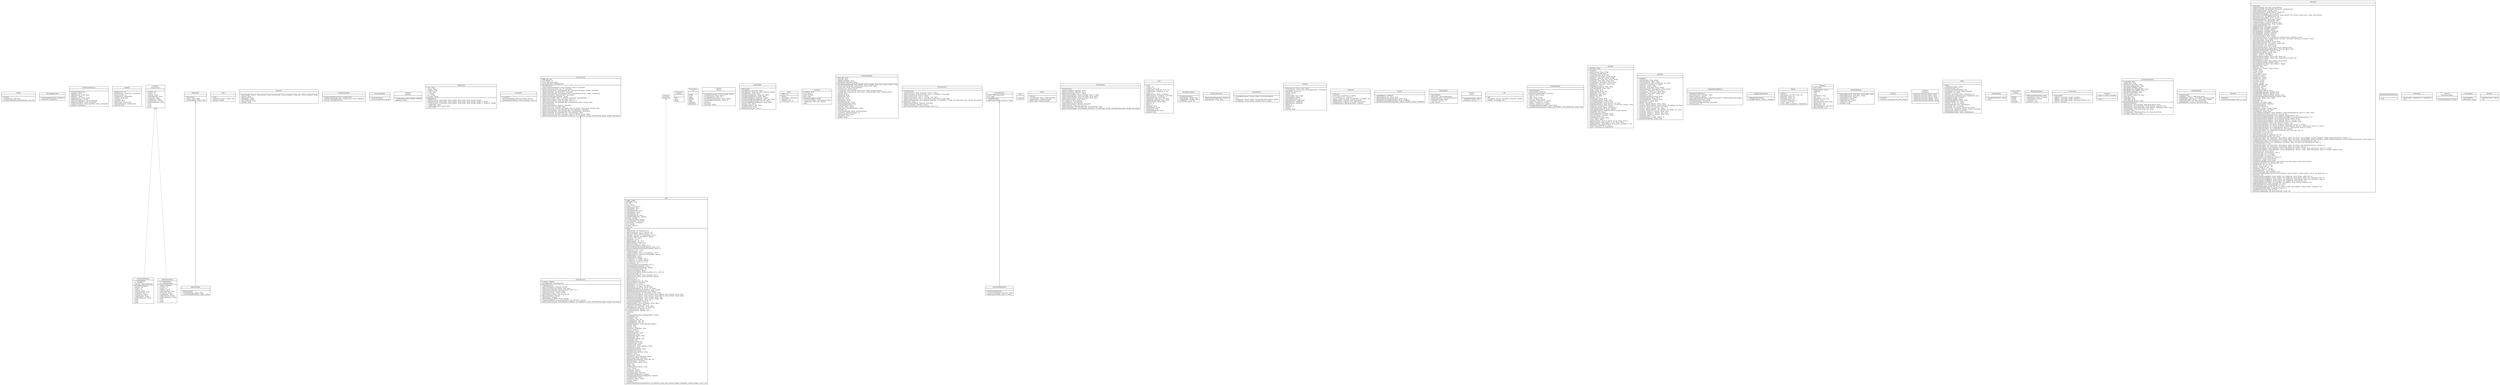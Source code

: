 #!/usr/local/bin/dot
#
# Class diagram 
# Generated by UMLGraph version R5_6 (http://www.umlgraph.org/)
#

digraph G {
	edge [fontname="Helvetica",fontsize=10,labelfontname="Helvetica",labelfontsize=10];
	node [fontname="Helvetica",fontsize=10,shape=plaintext];
	nodesep=0.25;
	ranksep=0.5;
	// sorcer.util.TimeUtil
	c754 [label=<<table title="sorcer.util.TimeUtil" border="0" cellborder="1" cellspacing="0" cellpadding="2" port="p" href="./TimeUtil.html">
		<tr><td><table border="0" cellspacing="0" cellpadding="1">
<tr><td align="center" balign="center"> TimeUtil </td></tr>
		</table></td></tr>
		<tr><td><table border="0" cellspacing="0" cellpadding="1">
<tr><td align="left" balign="left">  </td></tr>
		</table></td></tr>
		<tr><td><table border="0" cellspacing="0" cellpadding="1">
<tr><td align="left" balign="left"> + TimeUtil() </td></tr>
<tr><td align="left" balign="left"> + format(duration : long) : String </td></tr>
<tr><td align="left" balign="left"> + computeLeaseRenewalTime(leaseDuration : long) : long </td></tr>
		</table></td></tr>
		</table>>, URL="./TimeUtil.html", fontname="Helvetica", fontcolor="black", fontsize=10.0];
	// sorcer.util.ConsoleLoggerListener
	c755 [label=<<table title="sorcer.util.ConsoleLoggerListener" border="0" cellborder="1" cellspacing="0" cellpadding="2" port="p" href="./ConsoleLoggerListener.html">
		<tr><td><table border="0" cellspacing="0" cellpadding="1">
<tr><td align="center" balign="center"> ConsoleLoggerListener </td></tr>
		</table></td></tr>
		<tr><td><table border="0" cellspacing="0" cellpadding="1">
<tr><td align="left" balign="left">  </td></tr>
		</table></td></tr>
		<tr><td><table border="0" cellspacing="0" cellpadding="1">
<tr><td align="left" balign="left"> + ConsoleLoggerListener(out : PrintStream) </td></tr>
<tr><td align="left" balign="left"> + notify(event : RemoteEvent) </td></tr>
		</table></td></tr>
		</table>>, URL="./ConsoleLoggerListener.html", fontname="Helvetica", fontcolor="black", fontsize=10.0];
	// sorcer.util.SorcerProviderAccessor
	c756 [label=<<table title="sorcer.util.SorcerProviderAccessor" border="0" cellborder="1" cellspacing="0" cellpadding="2" port="p" href="./SorcerProviderAccessor.html">
		<tr><td><table border="0" cellspacing="0" cellpadding="1">
<tr><td align="center" balign="center"> SorcerProviderAccessor </td></tr>
		</table></td></tr>
		<tr><td><table border="0" cellspacing="0" cellpadding="1">
<tr><td align="left" balign="left">  </td></tr>
		</table></td></tr>
		<tr><td><table border="0" cellspacing="0" cellpadding="1">
<tr><td align="left" balign="left"> + SorcerProviderAccessor() </td></tr>
<tr><td align="left" balign="left"> + getJobber() : Jobber </td></tr>
<tr><td align="left" balign="left"> + getJobber(name : String) : Jobber </td></tr>
<tr><td align="left" balign="left"> + getSpacer() : Spacer </td></tr>
<tr><td align="left" balign="left"> + getSpacer(name : String) : Spacer </td></tr>
<tr><td align="left" balign="left"> + getNotifierProvider() : Provider </td></tr>
<tr><td align="left" balign="left"> + getTransactionManager() : TransactionManager </td></tr>
<tr><td align="left" balign="left"> + getSpace(spaceName : String) : JavaSpace05 </td></tr>
<tr><td align="left" balign="left"> + getSpace(spaceName : String, spaceGroup : String) : JavaSpace05 </td></tr>
<tr><td align="left" balign="left"> + getSpace() : JavaSpace05 </td></tr>
		</table></td></tr>
		</table>>, URL="./SorcerProviderAccessor.html", fontname="Helvetica", fontcolor="black", fontsize=10.0];
	// sorcer.util.Mandate
	c757 [label=<<table title="sorcer.util.Mandate" border="0" cellborder="1" cellspacing="0" cellpadding="2" port="p" href="./Mandate.html">
		<tr><td><table border="0" cellspacing="0" cellpadding="1">
<tr><td align="center" balign="center"> Mandate </td></tr>
		</table></td></tr>
		<tr><td><table border="0" cellspacing="0" cellpadding="1">
<tr><td align="left" balign="left">  </td></tr>
		</table></td></tr>
		<tr><td><table border="0" cellspacing="0" cellpadding="1">
<tr><td align="left" balign="left"> + Mandate(comm : int) </td></tr>
<tr><td align="left" balign="left"> + Mandate(comm : int, principal : SorcerPrincipal) </td></tr>
<tr><td align="left" balign="left"> + getCommandID() : int </td></tr>
<tr><td align="left" balign="left"> + setArgs(params : Serializable[]) </td></tr>
<tr><td align="left" balign="left"> + getArgs() : Serializable[] </td></tr>
<tr><td align="left" balign="left"> + countArgs() : int </td></tr>
<tr><td align="left" balign="left"> + getResult() : Result </td></tr>
<tr><td align="left" balign="left"> + getPrincipal() : SorcerPrincipal </td></tr>
<tr><td align="left" balign="left"> + setPrincipal(principal : SorcerPrincipal) </td></tr>
<tr><td align="left" balign="left"> + toString() : String </td></tr>
		</table></td></tr>
		</table>>, URL="./Mandate.html", fontname="Helvetica", fontcolor="black", fontsize=10.0];
	// sorcer.util.ServletProtocolStream
	c758 [label=<<table title="sorcer.util.ServletProtocolStream" border="0" cellborder="1" cellspacing="0" cellpadding="2" port="p" href="./ServletProtocolStream.html">
		<tr><td><table border="0" cellspacing="0" cellpadding="1">
<tr><td align="center" balign="center"> ServletProtocolStream </td></tr>
		</table></td></tr>
		<tr><td><table border="0" cellspacing="0" cellpadding="1">
<tr><td align="left" balign="left"> + in : BufferedReader </td></tr>
<tr><td align="left" balign="left"> + out : PrintWriter </td></tr>
<tr><td align="left" balign="left"> + outStream : ObjectOutputStream </td></tr>
		</table></td></tr>
		<tr><td><table border="0" cellspacing="0" cellpadding="1">
<tr><td align="left" balign="left"> + ServletProtocolStream() </td></tr>
<tr><td align="left" balign="left"> + writeInt(v : int) </td></tr>
<tr><td align="left" balign="left"> + readInt() : int </td></tr>
<tr><td align="left" balign="left"> + readLine() : String </td></tr>
<tr><td align="left" balign="left"> + readEscapedLine() : String </td></tr>
<tr><td align="left" balign="left"> + writeLine(str : String) </td></tr>
<tr><td align="left" balign="left"> + writeObject(obj : Object) </td></tr>
<tr><td align="left" balign="left"> + isObjectStream() : boolean </td></tr>
<tr><td align="left" balign="left"> + writeEscapedLine(str : String) </td></tr>
<tr><td align="left" balign="left"> + flush() </td></tr>
<tr><td align="left" balign="left"> + close() </td></tr>
<tr><td align="left" balign="left"> + done() </td></tr>
		</table></td></tr>
		</table>>, URL="./ServletProtocolStream.html", fontname="Helvetica", fontcolor="black", fontsize=10.0];
	// sorcer.util.ObjectClonerAdv
	c759 [label=<<table title="sorcer.util.ObjectClonerAdv" border="0" cellborder="1" cellspacing="0" cellpadding="2" port="p" href="./ObjectClonerAdv.html">
		<tr><td><table border="0" cellspacing="0" cellpadding="1">
<tr><td align="center" balign="center"> ObjectClonerAdv </td></tr>
		</table></td></tr>
		<tr><td><table border="0" cellspacing="0" cellpadding="1">
<tr><td align="left" balign="left">  </td></tr>
		</table></td></tr>
		<tr><td><table border="0" cellspacing="0" cellpadding="1">
<tr><td align="left" balign="left"> + ObjectClonerAdv() </td></tr>
<tr><td align="left" balign="left"> + cloneWithNewIDs(o : Object) : Object </td></tr>
<tr><td align="left" balign="left"> + cloneAnnotatedWithNewIDs(o : Object) : Object </td></tr>
		</table></td></tr>
		</table>>, URL="./ObjectClonerAdv.html", fontname="Helvetica", fontcolor="black", fontsize=10.0];
	// sorcer.util.Crypt
	c760 [label=<<table title="sorcer.util.Crypt" border="0" cellborder="1" cellspacing="0" cellpadding="2" port="p" href="./Crypt.html">
		<tr><td><table border="0" cellspacing="0" cellpadding="1">
<tr><td align="center" balign="center"> Crypt </td></tr>
		</table></td></tr>
		<tr><td><table border="0" cellspacing="0" cellpadding="1">
<tr><td align="left" balign="left">  </td></tr>
		</table></td></tr>
		<tr><td><table border="0" cellspacing="0" cellpadding="1">
<tr><td align="left" balign="left"> + Crypt() </td></tr>
<tr><td align="left" balign="left"> + crypt(passwd : String, s : String) : String </td></tr>
<tr><td align="left" balign="left"> + main(argv : String[]) </td></tr>
		</table></td></tr>
		</table>>, URL="./Crypt.html", fontname="Helvetica", fontcolor="black", fontsize=10.0];
	// sorcer.util.DataProtocolStream
	c761 [label=<<table title="sorcer.util.DataProtocolStream" border="0" cellborder="1" cellspacing="0" cellpadding="2" port="p" href="./DataProtocolStream.html">
		<tr><td><table border="0" cellspacing="0" cellpadding="1">
<tr><td align="center" balign="center"> DataProtocolStream </td></tr>
		</table></td></tr>
		<tr><td><table border="0" cellspacing="0" cellpadding="1">
<tr><td align="left" balign="left"> + in : DataInputStream </td></tr>
<tr><td align="left" balign="left"> + out : DataOutputStream </td></tr>
		</table></td></tr>
		<tr><td><table border="0" cellspacing="0" cellpadding="1">
<tr><td align="left" balign="left"> + DataProtocolStream() </td></tr>
<tr><td align="left" balign="left"> + writeInt(v : int) </td></tr>
<tr><td align="left" balign="left"> + readInt() : int </td></tr>
<tr><td align="left" balign="left"> + readLine() : String </td></tr>
<tr><td align="left" balign="left"> + readEscapedLine() : String </td></tr>
<tr><td align="left" balign="left"> + writeLine(str : String) </td></tr>
<tr><td align="left" balign="left"> + writeObject(obj : Object) </td></tr>
<tr><td align="left" balign="left"> + isObjectStream() : boolean </td></tr>
<tr><td align="left" balign="left"> + writeEscapedLine(str : String) </td></tr>
<tr><td align="left" balign="left"> + flush() </td></tr>
<tr><td align="left" balign="left"> + close() </td></tr>
<tr><td align="left" balign="left"> + done() </td></tr>
		</table></td></tr>
		</table>>, URL="./DataProtocolStream.html", fontname="Helvetica", fontcolor="black", fontsize=10.0];
	// sorcer.util.Document
	c762 [label=<<table title="sorcer.util.Document" border="0" cellborder="1" cellspacing="0" cellpadding="2" port="p" href="./Document.html">
		<tr><td><table border="0" cellspacing="0" cellpadding="1">
<tr><td align="center" balign="center"> Document </td></tr>
		</table></td></tr>
		<tr><td><table border="0" cellspacing="0" cellpadding="1">
<tr><td align="left" balign="left">  </td></tr>
		</table></td></tr>
		<tr><td><table border="0" cellspacing="0" cellpadding="1">
<tr><td align="left" balign="left"> + Document(path : String, id : String, versionID : String, currentVersionID : String, versionName : String, name : String, accessName : String) </td></tr>
<tr><td align="left" balign="left"> + toString() : String </td></tr>
<tr><td align="left" balign="left"> + getVersionID() : String </td></tr>
<tr><td align="left" balign="left"> + isOutOfDate() : boolean </td></tr>
<tr><td align="left" balign="left"> + getAccessName() : String </td></tr>
<tr><td align="left" balign="left"> + asString() : String </td></tr>
		</table></td></tr>
		</table>>, URL="./Document.html", fontname="Helvetica", fontcolor="black", fontsize=10.0];
	// sorcer.util.SenderEventHandler
	c763 [label=<<table title="sorcer.util.SenderEventHandler" border="0" cellborder="1" cellspacing="0" cellpadding="2" port="p" href="./SenderEventHandler.html">
		<tr><td><table border="0" cellspacing="0" cellpadding="1">
<tr><td align="center" balign="center"> SenderEventHandler </td></tr>
		</table></td></tr>
		<tr><td><table border="0" cellspacing="0" cellpadding="1">
<tr><td align="left" balign="left">  </td></tr>
		</table></td></tr>
		<tr><td><table border="0" cellspacing="0" cellpadding="1">
<tr><td align="left" balign="left"> + SenderEventHandler(descriptor : EventDescriptor) </td></tr>
<tr><td align="left" balign="left"> + SenderEventHandler(descriptor : EventDescriptor, config : Configuration) </td></tr>
<tr><td align="left" balign="left"> + fire(event : RemoteServiceEvent) </td></tr>
		</table></td></tr>
		</table>>, URL="./SenderEventHandler.html", fontname="Helvetica", fontcolor="black", fontsize=10.0];
	// sorcer.util.AccessorException
	c764 [label=<<table title="sorcer.util.AccessorException" border="0" cellborder="1" cellspacing="0" cellpadding="2" port="p" href="./AccessorException.html">
		<tr><td><table border="0" cellspacing="0" cellpadding="1">
<tr><td align="center" balign="center"> AccessorException </td></tr>
		</table></td></tr>
		<tr><td><table border="0" cellspacing="0" cellpadding="1">
<tr><td align="left" balign="left">  </td></tr>
		</table></td></tr>
		<tr><td><table border="0" cellspacing="0" cellpadding="1">
<tr><td align="left" balign="left"> + AccessorException() </td></tr>
<tr><td align="left" balign="left"> + AccessorException(msg : String) </td></tr>
		</table></td></tr>
		</table>>, URL="./AccessorException.html", fontname="Helvetica", fontcolor="black", fontsize=10.0];
	// sorcer.util.Mandator
	c765 [label=<<table title="sorcer.util.Mandator" border="0" cellborder="1" cellspacing="0" cellpadding="2" port="p" href="./Mandator.html">
		<tr><td><table border="0" cellspacing="0" cellpadding="1">
<tr><td align="center" balign="center"> &#171;interface&#187; </td></tr>
<tr><td align="center" balign="center"> Mandator </td></tr>
		</table></td></tr>
		<tr><td><table border="0" cellspacing="0" cellpadding="1">
<tr><td align="left" balign="left">  </td></tr>
		</table></td></tr>
		<tr><td><table border="0" cellspacing="0" cellpadding="1">
<tr><td align="left" balign="left"><font face="Helvetica-Oblique" point-size="10.0"> + execMandate(mandate : Mandate) : Mandate </font></td></tr>
<tr><td align="left" balign="left"><font face="Helvetica-Oblique" point-size="10.0"> + getName() : String </font></td></tr>
		</table></td></tr>
		</table>>, URL="./Mandator.html", fontname="Helvetica", fontcolor="black", fontsize=10.0];
	// sorcer.util.SMTPSession
	c766 [label=<<table title="sorcer.util.SMTPSession" border="0" cellborder="1" cellspacing="0" cellpadding="2" port="p" href="./SMTPSession.html">
		<tr><td><table border="0" cellspacing="0" cellpadding="1">
<tr><td align="center" balign="center"> SMTPSession </td></tr>
		</table></td></tr>
		<tr><td><table border="0" cellspacing="0" cellpadding="1">
<tr><td align="left" balign="left"> + host : String </td></tr>
<tr><td align="left" balign="left"> + subject : String </td></tr>
<tr><td align="left" balign="left"> + recipient : String </td></tr>
<tr><td align="left" balign="left"> + sender : String </td></tr>
<tr><td align="left" balign="left"> + cc : String[] </td></tr>
<tr><td align="left" balign="left"> + bcc : String[] </td></tr>
<tr><td align="left" balign="left"> + message : String[] </td></tr>
		</table></td></tr>
		<tr><td><table border="0" cellspacing="0" cellpadding="1">
<tr><td align="left" balign="left"> + SMTPSession() </td></tr>
<tr><td align="left" balign="left"> + SMTPSession(host : String, subject : String, recipient : String, sender : String, message : String[]) </td></tr>
<tr><td align="left" balign="left"> + SMTPSession(host : String, subject : String, recipient : String, sender : String, message : String[], cc : String[]) </td></tr>
<tr><td align="left" balign="left"> + SMTPSession(host : String, subject : String, recipient : String, sender : String, message : String[], cc : String[], bcc : String[]) </td></tr>
<tr><td align="left" balign="left"> + sendMessage() : String </td></tr>
<tr><td align="left" balign="left"> + sendMessage(recipient : String) : String </td></tr>
<tr><td align="left" balign="left"> + send() : String </td></tr>
		</table></td></tr>
		</table>>, URL="./SMTPSession.html", fontname="Helvetica", fontcolor="black", fontsize=10.0];
	// sorcer.util.ProviderUtil
	c767 [label=<<table title="sorcer.util.ProviderUtil" border="0" cellborder="1" cellspacing="0" cellpadding="2" port="p" href="./ProviderUtil.html">
		<tr><td><table border="0" cellspacing="0" cellpadding="1">
<tr><td align="center" balign="center"> ProviderUtil </td></tr>
		</table></td></tr>
		<tr><td><table border="0" cellspacing="0" cellpadding="1">
<tr><td align="left" balign="left">  </td></tr>
		</table></td></tr>
		<tr><td><table border="0" cellspacing="0" cellpadding="1">
<tr><td align="left" balign="left"> + ProviderUtil() </td></tr>
<tr><td align="left" balign="left"> + destroy(providerName : String, serviceType : Class&lt;&gt;) </td></tr>
<tr><td align="left" balign="left"> + destroyNode(providerName : String, serviceType : Class&lt;&gt;) </td></tr>
		</table></td></tr>
		</table>>, URL="./ProviderUtil.html", fontname="Helvetica", fontcolor="black", fontsize=10.0];
	// sorcer.util.ProviderAccessor
	c768 [label=<<table title="sorcer.util.ProviderAccessor" border="0" cellborder="1" cellspacing="0" cellpadding="2" port="p" href="./ProviderAccessor.html">
		<tr><td><table border="0" cellspacing="0" cellpadding="1">
<tr><td align="center" balign="center"> ProviderAccessor </td></tr>
		</table></td></tr>
		<tr><td><table border="0" cellspacing="0" cellpadding="1">
<tr><td align="left" balign="left"> # cataloger : Cataloger </td></tr>
<tr><td align="left" balign="left"> # providerNameUtil : ProviderNameUtil </td></tr>
		</table></td></tr>
		<tr><td><table border="0" cellspacing="0" cellpadding="1">
<tr><td align="left" balign="left"> + ProviderAccessor() </td></tr>
<tr><td align="left" balign="left"> + getProvider(signature : Signature) : Provider </td></tr>
<tr><td align="left" balign="left"> + getService(mostSig : long, leastSig : long) : Object </td></tr>
<tr><td align="left" balign="left"> + getProvider(providerName : String, serviceType : Class&lt;T&gt;) : T </td></tr>
<tr><td align="left" balign="left"> + getService(serviceID : ServiceID) : Object </td></tr>
<tr><td align="left" balign="left"> + getProvider(attributes : Entry[]) : Provider </td></tr>
<tr><td align="left" balign="left"> + getProvider(serviceTypes : Class&lt;&gt;[]) : Provider </td></tr>
<tr><td align="left" balign="left"> # getLocalCataloger() : Cataloger </td></tr>
<tr><td align="left" balign="left"> + getCataloger() : Cataloger </td></tr>
<tr><td align="left" balign="left"> # getCataloger(serviceName : String) : Cataloger </td></tr>
<tr><td align="left" balign="left"> # lookup(providerName : String, primaryInterface : Class&lt;Provider&gt;) : Provider </td></tr>
<tr><td align="left" balign="left"> + getServiceItems(template : ServiceTemplate, minMatches : int, maxMatches : int, filter : ServiceItemFilter, groups : String[]) : ServiceItem[] </td></tr>
		</table></td></tr>
		</table>>, URL="./ProviderAccessor.html", fontname="Helvetica", fontcolor="black", fontsize=10.0];
	// sorcer.util.Table
	c769 [label=<<table title="sorcer.util.Table" border="0" cellborder="1" cellspacing="0" cellpadding="2" port="p" href="./Table.html">
		<tr><td><table border="0" cellspacing="0" cellpadding="1">
<tr><td align="center" balign="center"> Table </td></tr>
		</table></td></tr>
		<tr><td><table border="0" cellspacing="0" cellpadding="1">
<tr><td align="left" balign="left"> # logger : Logger </td></tr>
<tr><td align="left" balign="left"> # ENCODING : String </td></tr>
<tr><td align="left" balign="left"> # id : Uuid </td></tr>
<tr><td align="left" balign="left"> # name : String </td></tr>
<tr><td align="left" balign="left"> # dataList : List&lt;List&lt;?&gt;&gt; </td></tr>
<tr><td align="left" balign="left"> # inputFileName : String </td></tr>
<tr><td align="left" balign="left"> # inputTableURL : URL </td></tr>
<tr><td align="left" balign="left"> # inputTableDelimiter : String </td></tr>
<tr><td align="left" balign="left"> # outputFileName : String </td></tr>
<tr><td align="left" balign="left"> # outputTableURL : URL </td></tr>
<tr><td align="left" balign="left"> # outputTableDelimiter : String </td></tr>
<tr><td align="left" balign="left"> # outputStorageSignature : Signature </td></tr>
<tr><td align="left" balign="left"> # provider : Provider </td></tr>
<tr><td align="left" balign="left"> # includeHeaderInWrite : boolean </td></tr>
<tr><td align="left" balign="left"> # columnIdentifiers : List&lt;String&gt; </td></tr>
<tr><td align="left" balign="left"> # rowIdentifiers : List&lt;Object&gt; </td></tr>
<tr><td align="left" balign="left"> # lazy : boolean </td></tr>
<tr><td align="left" balign="left"> # cellType : Table.Cell </td></tr>
<tr><td align="left" balign="left"> # count : int </td></tr>
		</table></td></tr>
		<tr><td><table border="0" cellspacing="0" cellpadding="1">
<tr><td align="left" balign="left"> + Table() </td></tr>
<tr><td align="left" balign="left"> + Table(rowCount : int, columnCount : int) </td></tr>
<tr><td align="left" balign="left"> + Table(columnNames : List&lt;?&gt;, rowCount : int) </td></tr>
<tr><td align="left" balign="left"> + Table(columnNames : Object[], rowCount : int) </td></tr>
<tr><td align="left" balign="left"> + Table(data : List&lt;List&lt;?&gt;&gt;, columnNames : List&lt;?&gt;) </td></tr>
<tr><td align="left" balign="left"> + Table(data : Object[][], columnNames : Object[]) </td></tr>
<tr><td align="left" balign="left"> # newList(size : int) : List&lt;?&gt; </td></tr>
<tr><td align="left" balign="left"> + getDataList() : List&lt;&gt; </td></tr>
<tr><td align="left" balign="left"> + getRow(rowIndex : int) : List&lt;&gt; </td></tr>
<tr><td align="left" balign="left"> + getRow(rowName : String) : List&lt;&gt; </td></tr>
<tr><td align="left" balign="left"> + getColumn(colIndex : int) : List&lt;&gt; </td></tr>
<tr><td align="left" balign="left"> + getColumn(columnName : String) : List&lt;&gt; </td></tr>
<tr><td align="left" balign="left"> + getColumnWithIdThatContainsString(string : String) : List&lt;&gt; </td></tr>
<tr><td align="left" balign="left"> + getColumnIndexWithIdThatContainsString(string : String) : int </td></tr>
<tr><td align="left" balign="left"> # nonNullList(l : List&lt;&gt;) : List&lt;&gt; </td></tr>
<tr><td align="left" balign="left"> + setDataList(dataList : List&lt;&gt;) </td></tr>
<tr><td align="left" balign="left"> + setDataList(dataList : List&lt;&gt;, columnIdentifiers : List&lt;&gt;) </td></tr>
<tr><td align="left" balign="left"> + setDataList(dataList : Object[][], columnIdentifiers : Object[]) </td></tr>
<tr><td align="left" balign="left"> + addRow(rowData : List&lt;&gt;) </td></tr>
<tr><td align="left" balign="left"> + addRow(rowData : Object[]) </td></tr>
<tr><td align="left" balign="left"> + insertRow(row : int, rowData : List&lt;&gt;) </td></tr>
<tr><td align="left" balign="left"> + insertRow(row : int, rowData : Object[]) </td></tr>
<tr><td align="left" balign="left"> + moveRow(start : int, end : int, to : int) </td></tr>
<tr><td align="left" balign="left"> + removeRow(row : int) </td></tr>
<tr><td align="left" balign="left"> + setColumnIdentifiers(columnIdentifiers : List&lt;&gt;) </td></tr>
<tr><td align="left" balign="left"> + setRowIdentifiers(rowIdentifiers : List&lt;&gt;) </td></tr>
<tr><td align="left" balign="left"> + setColumnIdentifiers(newIdentifiers : Object[]) </td></tr>
<tr><td align="left" balign="left"> + setColumnCount(columnCount : int) </td></tr>
<tr><td align="left" balign="left"> + addColumn(columnName : String) </td></tr>
<tr><td align="left" balign="left"> + addColumn(columnName : String, columnData : List&lt;&gt;, colID : int) </td></tr>
<tr><td align="left" balign="left"> + removeColumn(colID : int) </td></tr>
<tr><td align="left" balign="left"> + addColumn(columnName : String, columnData : List&lt;&gt;) </td></tr>
<tr><td align="left" balign="left"> + addColumn(columnName : String, columnData : Object[]) </td></tr>
<tr><td align="left" balign="left"> + getRowCount() : int </td></tr>
<tr><td align="left" balign="left"> + getColumnCount() : int </td></tr>
<tr><td align="left" balign="left"> + getColumnName(column : int) : String </td></tr>
<tr><td align="left" balign="left"> + getColumnNames() : List&lt;String&gt; </td></tr>
<tr><td align="left" balign="left"> + getRowNames() : List&lt;String&gt; </td></tr>
<tr><td align="left" balign="left"> + getValueAt(row : int, column : int) : Object </td></tr>
<tr><td align="left" balign="left"> + getValueAt(row : int, colName : String) : Object </td></tr>
<tr><td align="left" balign="left"> + getValueAtAsDouble(row : int, column : int) : Double </td></tr>
<tr><td align="left" balign="left"> + getMinMaxValuesAsDouble(columnName : String) : Double[] </td></tr>
<tr><td align="left" balign="left"> + getMinMaxValuesAsDouble(colIndex : int) : Double[] </td></tr>
<tr><td align="left" balign="left"> + getValueAtAsDouble(row : int, columnName : String) : Double </td></tr>
<tr><td align="left" balign="left"> + getValuesSuchThat(colName1 : String, col1Value : String, colName2 : String, col2Value : String) : Table </td></tr>
<tr><td align="left" balign="left"> + hasValueSuchThat(colName1 : String, col1Value : String, colName2 : String, col2Value : String) : boolean </td></tr>
<tr><td align="left" balign="left"> + getValuesSuchThat(colName1 : String, col1Value : String) : Table </td></tr>
<tr><td align="left" balign="left"> + getValuesSuchThat(colName1 : String, col1Value : Integer) : Table </td></tr>
<tr><td align="left" balign="left"> + columnIndexOf(gradientName : String) : int </td></tr>
<tr><td align="left" balign="left"> + rowIndexOf(variableName : String) : int </td></tr>
<tr><td align="left" balign="left"> + getValue(rowName : String, columnName : String) : Object </td></tr>
<tr><td align="left" balign="left"> + rowIndexOf(variableName : Object) : int </td></tr>
<tr><td align="left" balign="left"> + getValue(row : int, columnName : String) : Object </td></tr>
<tr><td align="left" balign="left"> + setValueAt(aValue : Object, row : int, column : int) </td></tr>
<tr><td align="left" balign="left"> # convertToList(anArray : Object[]) : List&lt;&gt; </td></tr>
<tr><td align="left" balign="left"> # convertToList(anArray : Object[][]) : List&lt;&gt; </td></tr>
<tr><td align="left" balign="left"> + writeToFile() </td></tr>
<tr><td align="left" balign="left"> + write() </td></tr>
<tr><td align="left" balign="left"> + setIncludeHeaderInWrite(includeHeaderInWrite : boolean) </td></tr>
<tr><td align="left" balign="left"> + writeToFile(file : File) </td></tr>
<tr><td align="left" balign="left"> + writeToURL() : URL </td></tr>
<tr><td align="left" balign="left"> + writeToURL(url : URL) : URL </td></tr>
<tr><td align="left" balign="left"> + writeToHttpURL(url : URL) : URL </td></tr>
<tr><td align="left" balign="left"> + writeToSdbURL(url : URL) : URL </td></tr>
<tr><td align="left" balign="left"> + getRowMap(rowName : String) : Map&lt;String, Object&gt; </td></tr>
<tr><td align="left" balign="left"> + toString() : String </td></tr>
<tr><td align="left" balign="left"> + describe() : String </td></tr>
<tr><td align="left" balign="left"> + describe(sb : StringBuilder) : String </td></tr>
<tr><td align="left" balign="left"> + iterator() : Iterator&lt;&gt; </td></tr>
<tr><td align="left" balign="left"> + getInputFile() : String </td></tr>
<tr><td align="left" balign="left"> + setInputFile(inputFile : String) </td></tr>
<tr><td align="left" balign="left"> + getOutputFile() : String </td></tr>
<tr><td align="left" balign="left"> + setOutputFile(outputFile : String) </td></tr>
<tr><td align="left" balign="left"> + getOutputURL() : URL </td></tr>
<tr><td align="left" balign="left"> + setOutputURL(outputURL : URL) </td></tr>
<tr><td align="left" balign="left"> + getInputURL() : URL </td></tr>
<tr><td align="left" balign="left"> + setInputURL(inputURL : URL) </td></tr>
<tr><td align="left" balign="left"> + setOutput(location : String) </td></tr>
<tr><td align="left" balign="left"> + setInput(location : String) </td></tr>
<tr><td align="left" balign="left"> + setInput(location : String, inDelimiter : String) </td></tr>
<tr><td align="left" balign="left"> + getInDelimiter() : String </td></tr>
<tr><td align="left" balign="left"> + setInDelimiter(inDelimiter : String) </td></tr>
<tr><td align="left" balign="left"> + getOutDelimiter() : String </td></tr>
<tr><td align="left" balign="left"> + setOutDelimiter(outDelimiter : String) </td></tr>
<tr><td align="left" balign="left"> + getName() : String </td></tr>
<tr><td align="left" balign="left"> + setName(name : String) </td></tr>
<tr><td align="left" balign="left"> + setOutput(out : String, outDelimiter : String) </td></tr>
<tr><td align="left" balign="left"> + getColumnIdentifiers() : List&lt;String&gt; </td></tr>
<tr><td align="left" balign="left"> + setRowIdentifier(rowIdentifier : String, index : int) </td></tr>
<tr><td align="left" balign="left"> + getRowIdentifiers() : List&lt;Object&gt; </td></tr>
<tr><td align="left" balign="left"> + getValues(colName : String) : List&lt;?&gt; </td></tr>
<tr><td align="left" balign="left"> + getId() : Uuid </td></tr>
<tr><td align="left" balign="left"> + setId(id : Uuid) </td></tr>
<tr><td align="left" balign="left"> + setRowIdentifiers(col1Name : String) </td></tr>
<tr><td align="left" balign="left"> + isLazy() : boolean </td></tr>
<tr><td align="left" balign="left"> + setLazy(lazy : boolean) </td></tr>
<tr><td align="left" balign="left"> + getCellType() : Table.Cell </td></tr>
<tr><td align="left" balign="left"> + setCellType(cellType : Table.Cell) </td></tr>
<tr><td align="left" balign="left"> + getOutputStorageSignature() : Signature </td></tr>
<tr><td align="left" balign="left"> + setOuputStorageSignature(storageSignature : Signature) </td></tr>
<tr><td align="left" balign="left"> + isOutTableStored() : boolean </td></tr>
<tr><td align="left" balign="left"> + equals(table : Object) : boolean </td></tr>
<tr><td align="left" balign="left"> + isEmpty() : boolean </td></tr>
<tr><td align="left" balign="left"> + clearData() </td></tr>
<tr><td align="left" balign="left"> + writeFormattedToFile(numFieldsPerRecord : int, fieldFormat : String, colIds : ArrayList&lt;Integer&gt;, arrayIndices : ArrayList&lt;Integer&gt;, outFile : File) </td></tr>
		</table></td></tr>
		</table>>, URL="./Table.html", fontname="Helvetica", fontcolor="black", fontsize=10.0];
	// sorcer.util.Table.LengthUnits
	c770 [label=<<table title="sorcer.util.Table.LengthUnits" border="0" cellborder="1" cellspacing="0" cellpadding="2" port="p" href="./Table.LengthUnits.html">
		<tr><td><table border="0" cellspacing="0" cellpadding="1">
<tr><td align="center" balign="center"> &#171;enumeration&#187; </td></tr>
<tr><td align="center" balign="center"> LengthUnits </td></tr>
		</table></td></tr>
		<tr><td><table border="0" cellspacing="0" cellpadding="1">
<tr><td align="left" balign="left">  </td></tr>
		</table></td></tr>
		<tr><td><table border="0" cellspacing="0" cellpadding="1">
<tr><td align="left" balign="left"> FEET </td></tr>
<tr><td align="left" balign="left"> INCH </td></tr>
<tr><td align="left" balign="left"> METER </td></tr>
		</table></td></tr>
		</table>>, URL="./Table.LengthUnits.html", fontname="Helvetica", fontcolor="black", fontsize=10.0];
	// sorcer.util.Table.Cell
	c771 [label=<<table title="sorcer.util.Table.Cell" border="0" cellborder="1" cellspacing="0" cellpadding="2" port="p" href="./Table.Cell.html">
		<tr><td><table border="0" cellspacing="0" cellpadding="1">
<tr><td align="center" balign="center"> &#171;enumeration&#187; </td></tr>
<tr><td align="center" balign="center"> Cell </td></tr>
		</table></td></tr>
		<tr><td><table border="0" cellspacing="0" cellpadding="1">
<tr><td align="left" balign="left">  </td></tr>
		</table></td></tr>
		<tr><td><table border="0" cellspacing="0" cellpadding="1">
<tr><td align="left" balign="left"> STRING </td></tr>
<tr><td align="left" balign="left"> FLOAT </td></tr>
<tr><td align="left" balign="left"> DOUBLE </td></tr>
<tr><td align="left" balign="left"> INTEGER </td></tr>
<tr><td align="left" balign="left"> LONG </td></tr>
<tr><td align="left" balign="left"> SERIALIZED </td></tr>
<tr><td align="left" balign="left"> MARSHALED </td></tr>
		</table></td></tr>
		</table>>, URL="./Table.Cell.html", fontname="Helvetica", fontcolor="black", fontsize=10.0];
	// sorcer.util.Protocol
	c772 [label=<<table title="sorcer.util.Protocol" border="0" cellborder="1" cellspacing="0" cellpadding="2" port="p" href="./Protocol.html">
		<tr><td><table border="0" cellspacing="0" cellpadding="1">
<tr><td align="center" balign="center"> &#171;interface&#187; </td></tr>
<tr><td align="center" balign="center"> Protocol </td></tr>
		</table></td></tr>
		<tr><td><table border="0" cellspacing="0" cellpadding="1">
<tr><td align="left" balign="left">  </td></tr>
		</table></td></tr>
		<tr><td><table border="0" cellspacing="0" cellpadding="1">
<tr><td align="left" balign="left"><font face="Helvetica-Oblique" point-size="10.0"> + executeCmd(command : int, data : String[]) : Vector&lt;&gt; </font></td></tr>
<tr><td align="left" balign="left"><font face="Helvetica-Oblique" point-size="10.0"> + executeQuery(sql : String) : Vector&lt;&gt; </font></td></tr>
<tr><td align="left" balign="left"><font face="Helvetica-Oblique" point-size="10.0"> + executeUpdate(sql : String) : int </font></td></tr>
<tr><td align="left" balign="left"><font face="Helvetica-Oblique" point-size="10.0"> + executeQueryFor(parameters : String) : Vector&lt;&gt; </font></td></tr>
<tr><td align="left" balign="left"><font face="Helvetica-Oblique" point-size="10.0"> + executeUpdateFor(parameters : String) : int </font></td></tr>
<tr><td align="left" balign="left"><font face="Helvetica-Oblique" point-size="10.0"> + connect() </font></td></tr>
<tr><td align="left" balign="left"><font face="Helvetica-Oblique" point-size="10.0"> + disconnect() </font></td></tr>
<tr><td align="left" balign="left"><font face="Helvetica-Oblique" point-size="10.0"> + connected() : boolean </font></td></tr>
		</table></td></tr>
		</table>>, URL="./Protocol.html", fontname="Helvetica", fontcolor="black", fontsize=10.0];
	// sorcer.util.ObjectLogger
	c773 [label=<<table title="sorcer.util.ObjectLogger" border="0" cellborder="1" cellspacing="0" cellpadding="2" port="p" href="./ObjectLogger.html">
		<tr><td><table border="0" cellspacing="0" cellpadding="1">
<tr><td align="center" balign="center"> ObjectLogger </td></tr>
		</table></td></tr>
		<tr><td><table border="0" cellspacing="0" cellpadding="1">
<tr><td align="left" balign="left">  </td></tr>
		</table></td></tr>
		<tr><td><table border="0" cellspacing="0" cellpadding="1">
<tr><td align="left" balign="left"> + ObjectLogger() </td></tr>
<tr><td align="left" balign="left"> + persist(filename : String, item : Object) </td></tr>
<tr><td align="left" balign="left"> + persist(filename : String, item : Object, isAbsolute : boolean) </td></tr>
<tr><td align="left" balign="left"> + restore(filename : String) : Object </td></tr>
<tr><td align="left" balign="left"> + persistMarshalled(filename : String, item : Object) </td></tr>
<tr><td align="left" balign="left"> + restoreMarshalled(filename : String) : Object </td></tr>
<tr><td align="left" balign="left"> + restoreMarshalled(input : InputStream) : Object </td></tr>
<tr><td align="left" balign="left"> + persistAnnotatedMarshalled(filename : String, item : Object) </td></tr>
<tr><td align="left" balign="left"> + persistAnnotatedMarshalled(file : File, item : Object) </td></tr>
<tr><td align="left" balign="left"> + restoreAnnotatedMarshalled(filename : String) : Object </td></tr>
<tr><td align="left" balign="left"> + restore(url : URL) : Object </td></tr>
<tr><td align="left" balign="left"> + restoreMarshalled(url : URL) : Object </td></tr>
<tr><td align="left" balign="left"> + setLogDir(dirname : String) </td></tr>
<tr><td align="left" balign="left"> + setResourceClass(rclass : Class&lt;&gt;) </td></tr>
		</table></td></tr>
		</table>>, URL="./ObjectLogger.html", fontname="Helvetica", fontcolor="black", fontsize=10.0];
	// sorcer.util.Result
	c774 [label=<<table title="sorcer.util.Result" border="0" cellborder="1" cellspacing="0" cellpadding="2" port="p" href="./Result.html">
		<tr><td><table border="0" cellspacing="0" cellpadding="1">
<tr><td align="center" balign="center"> Result </td></tr>
		</table></td></tr>
		<tr><td><table border="0" cellspacing="0" cellpadding="1">
<tr><td align="left" balign="left"> + EMPTY : int </td></tr>
		</table></td></tr>
		<tr><td><table border="0" cellspacing="0" cellpadding="1">
<tr><td align="left" balign="left"> + Result() </td></tr>
<tr><td align="left" balign="left"> + Result(object : Serializable) </td></tr>
<tr><td align="left" balign="left"> + getStatus() : int </td></tr>
<tr><td align="left" balign="left"> + setStatus(value : int) </td></tr>
		</table></td></tr>
		</table>>, URL="./Result.html", fontname="Helvetica", fontcolor="black", fontsize=10.0];
	// sorcer.util.EmailCmd
	c775 [label=<<table title="sorcer.util.EmailCmd" border="0" cellborder="1" cellspacing="0" cellpadding="2" port="p" href="./EmailCmd.html">
		<tr><td><table border="0" cellspacing="0" cellpadding="1">
<tr><td align="center" balign="center"> EmailCmd </td></tr>
		</table></td></tr>
		<tr><td><table border="0" cellspacing="0" cellpadding="1">
<tr><td align="left" balign="left"> # cmdName : String </td></tr>
<tr><td align="left" balign="left"> # args : String[] </td></tr>
<tr><td align="left" balign="left"> # result : ResultSet </td></tr>
<tr><td align="left" balign="left"> # host : String </td></tr>
		</table></td></tr>
		<tr><td><table border="0" cellspacing="0" cellpadding="1">
<tr><td align="left" balign="left"> + EmailCmd(cmdName : String) </td></tr>
<tr><td align="left" balign="left"> + EmailCmd(cmdName : String, smtpHost : String) </td></tr>
<tr><td align="left" balign="left"> + setArgs(target : Object, args : Object[]) </td></tr>
<tr><td align="left" balign="left"> + doIt() </td></tr>
		</table></td></tr>
		</table>>, URL="./EmailCmd.html", fontname="Helvetica", fontcolor="black", fontsize=10.0];
	// sorcer.util.ProtocolStream
	c776 [label=<<table title="sorcer.util.ProtocolStream" border="0" cellborder="1" cellspacing="0" cellpadding="2" port="p" href="./ProtocolStream.html">
		<tr><td><table border="0" cellspacing="0" cellpadding="1">
<tr><td align="center" balign="center"> &#171;interface&#187; </td></tr>
<tr><td align="center" balign="center"> ProtocolStream </td></tr>
		</table></td></tr>
		<tr><td><table border="0" cellspacing="0" cellpadding="1">
<tr><td align="left" balign="left">  </td></tr>
		</table></td></tr>
		<tr><td><table border="0" cellspacing="0" cellpadding="1">
<tr><td align="left" balign="left"><font face="Helvetica-Oblique" point-size="10.0"> + writeInt(v : int) </font></td></tr>
<tr><td align="left" balign="left"><font face="Helvetica-Oblique" point-size="10.0"> + readInt() : int </font></td></tr>
<tr><td align="left" balign="left"><font face="Helvetica-Oblique" point-size="10.0"> + readLine() : String </font></td></tr>
<tr><td align="left" balign="left"><font face="Helvetica-Oblique" point-size="10.0"> + readEscapedLine() : String </font></td></tr>
<tr><td align="left" balign="left"><font face="Helvetica-Oblique" point-size="10.0"> + writeLine(str : String) </font></td></tr>
<tr><td align="left" balign="left"><font face="Helvetica-Oblique" point-size="10.0"> + writeObject(str : Object) </font></td></tr>
<tr><td align="left" balign="left"><font face="Helvetica-Oblique" point-size="10.0"> + isObjectStream() : boolean </font></td></tr>
<tr><td align="left" balign="left"><font face="Helvetica-Oblique" point-size="10.0"> + writeEscapedLine(str : String) </font></td></tr>
<tr><td align="left" balign="left"><font face="Helvetica-Oblique" point-size="10.0"> + flush() </font></td></tr>
<tr><td align="left" balign="left"><font face="Helvetica-Oblique" point-size="10.0"> + close() </font></td></tr>
<tr><td align="left" balign="left"><font face="Helvetica-Oblique" point-size="10.0"> + done() </font></td></tr>
		</table></td></tr>
		</table>>, URL="./ProtocolStream.html", fontname="Helvetica", fontcolor="black", fontsize=10.0];
	// sorcer.util.ArtifactCoordinates
	c777 [label=<<table title="sorcer.util.ArtifactCoordinates" border="0" cellborder="1" cellspacing="0" cellpadding="2" port="p" href="./ArtifactCoordinates.html">
		<tr><td><table border="0" cellspacing="0" cellpadding="1">
<tr><td align="center" balign="center"> ArtifactCoordinates </td></tr>
		</table></td></tr>
		<tr><td><table border="0" cellspacing="0" cellpadding="1">
<tr><td align="left" balign="left"> + PCKG_POM : String </td></tr>
<tr><td align="left" balign="left"> + PCKG_JAR : String </td></tr>
<tr><td align="left" balign="left"> + DEFAULT_PACKAGING : String </td></tr>
<tr><td align="left" balign="left"> + PACKAGINGS : Map&lt;String, String&gt; </td></tr>
		</table></td></tr>
		<tr><td><table border="0" cellspacing="0" cellpadding="1">
<tr><td align="left" balign="left"> + ArtifactCoordinates(groupId : String, artifactId : String, packaging : String, version : String, classifier : String) </td></tr>
<tr><td align="left" balign="left"> + ArtifactCoordinates(groupId : String, artifactId : String, version : String) </td></tr>
<tr><td align="left" balign="left"> + coords(coords : String) : ArtifactCoordinates </td></tr>
<tr><td align="left" balign="left"> + isArtifact(coords : String) : boolean </td></tr>
<tr><td align="left" balign="left"> + coords(groupId : String, artifactId : String, version : String) : ArtifactCoordinates </td></tr>
<tr><td align="left" balign="left"> + coords(groupId : String, artifactId : String, version : String, packaging : String) : ArtifactCoordinates </td></tr>
<tr><td align="left" balign="left"> + toString() : String </td></tr>
<tr><td align="left" balign="left"> + getGroupId() : String </td></tr>
<tr><td align="left" balign="left"> + getArtifactId() : String </td></tr>
<tr><td align="left" balign="left"> + getVersion() : String </td></tr>
<tr><td align="left" balign="left"> + getClassifier() : String </td></tr>
<tr><td align="left" balign="left"> + getPackaging() : String </td></tr>
<tr><td align="left" balign="left"> + setClassifier(classifier : String) </td></tr>
<tr><td align="left" balign="left"> + setPackaging(packaging : String) </td></tr>
<tr><td align="left" balign="left"> + setVersion(version : String) </td></tr>
<tr><td align="left" balign="left"> + equals(obj : Object) : boolean </td></tr>
<tr><td align="left" balign="left"> + equals(coords : ArtifactCoordinates) : boolean </td></tr>
<tr><td align="left" balign="left"> + hashCode() : int </td></tr>
<tr><td align="left" balign="left"> + unresolve(relativePath : String) : ArtifactCoordinates </td></tr>
<tr><td align="left" balign="left"> + compareTo(o : ArtifactCoordinates) : int </td></tr>
<tr><td align="left" balign="left"> + isVersionSnapshot() : boolean </td></tr>
<tr><td align="left" balign="left"> + setType(type : String) </td></tr>
<tr><td align="left" balign="left"> + getType() : String </td></tr>
		</table></td></tr>
		</table>>, URL="./ArtifactCoordinates.html", fontname="Helvetica", fontcolor="black", fontsize=10.0];
	// sorcer.util.ModelTable
	c778 [label=<<table title="sorcer.util.ModelTable" border="0" cellborder="1" cellspacing="0" cellpadding="2" port="p" href="./ModelTable.html">
		<tr><td><table border="0" cellspacing="0" cellpadding="1">
<tr><td align="center" balign="center"> &#171;interface&#187; </td></tr>
<tr><td align="center" balign="center"> ModelTable </td></tr>
		</table></td></tr>
		</table>>, URL="./ModelTable.html", fontname="Helvetica", fontcolor="black", fontsize=10.0];
	// sorcer.util.ProviderLocator
	c779 [label=<<table title="sorcer.util.ProviderLocator" border="0" cellborder="1" cellspacing="0" cellpadding="2" port="p" href="./ProviderLocator.html">
		<tr><td><table border="0" cellspacing="0" cellpadding="1">
<tr><td align="center" balign="center"> ProviderLocator </td></tr>
		</table></td></tr>
		<tr><td><table border="0" cellspacing="0" cellpadding="1">
<tr><td align="left" balign="left">  </td></tr>
		</table></td></tr>
		<tr><td><table border="0" cellspacing="0" cellpadding="1">
<tr><td align="left" balign="left"> + ProviderLocator() </td></tr>
<tr><td align="left" balign="left"> + getService(lusHost : String, serviceClass : Class&lt;&gt;) : Object </td></tr>
<tr><td align="left" balign="left"> + getService(lusHost : String, serviceClass : Class&lt;&gt;, serviceName : String) : Object </td></tr>
<tr><td align="left" balign="left"> + getService(serviceClass : Class&lt;&gt;) : Object </td></tr>
<tr><td align="left" balign="left"> + getService(serviceClass : Class&lt;&gt;, waitTime : long) : Object </td></tr>
<tr><td align="left" balign="left"> + getService(serviceClass : Class&lt;&gt;, serviceName : String, waitTime : long) : Object </td></tr>
<tr><td align="left" balign="left"> + getServiceItems(template : ServiceTemplate, minMatches : int, maxMatches : int, filter : ServiceItemFilter, groups : String[]) : ServiceItem[] </td></tr>
<tr><td align="left" balign="left"> # getGroups() : String[] </td></tr>
<tr><td align="left" balign="left"> + getServiceItem(signature : Signature) : ServiceItem </td></tr>
<tr><td align="left" balign="left"> + getService(signature : Signature) : Service </td></tr>
<tr><td align="left" balign="left"> + getProvider(serviceName : String, serviceType : Class&lt;T&gt;) : T </td></tr>
		</table></td></tr>
		</table>>, URL="./ProviderLocator.html", fontname="Helvetica", fontcolor="black", fontsize=10.0];
	// sorcer.util.SorcerProviderNameUtil
	c780 [label=<<table title="sorcer.util.SorcerProviderNameUtil" border="0" cellborder="1" cellspacing="0" cellpadding="2" port="p" href="./SorcerProviderNameUtil.html">
		<tr><td><table border="0" cellspacing="0" cellpadding="1">
<tr><td align="center" balign="center"> SorcerProviderNameUtil </td></tr>
		</table></td></tr>
		<tr><td><table border="0" cellspacing="0" cellpadding="1">
<tr><td align="left" balign="left">  </td></tr>
		</table></td></tr>
		<tr><td><table border="0" cellspacing="0" cellpadding="1">
<tr><td align="left" balign="left"> + SorcerProviderNameUtil() </td></tr>
<tr><td align="left" balign="left"> # overrideFromProps(type : String, key : String) </td></tr>
<tr><td align="left" balign="left"> + getName(providerType : Class&lt;?&gt;) : String </td></tr>
		</table></td></tr>
		</table>>, URL="./SorcerProviderNameUtil.html", fontname="Helvetica", fontcolor="black", fontsize=10.0];
	// sorcer.util.ObjectCloner
	c781 [label=<<table title="sorcer.util.ObjectCloner" border="0" cellborder="1" cellspacing="0" cellpadding="2" port="p" href="./ObjectCloner.html">
		<tr><td><table border="0" cellspacing="0" cellpadding="1">
<tr><td align="center" balign="center"> ObjectCloner </td></tr>
		</table></td></tr>
		<tr><td><table border="0" cellspacing="0" cellpadding="1">
<tr><td align="left" balign="left">  </td></tr>
		</table></td></tr>
		<tr><td><table border="0" cellspacing="0" cellpadding="1">
<tr><td align="left" balign="left"> + ObjectCloner() </td></tr>
<tr><td align="left" balign="left"> + clone(o : Object) : Object </td></tr>
<tr><td align="left" balign="left"> + cloneAnnotated(o : Object) : Object </td></tr>
		</table></td></tr>
		</table>>, URL="./ObjectCloner.html", fontname="Helvetica", fontcolor="black", fontsize=10.0];
	// sorcer.util.Sorcer
	c782 [label=<<table title="sorcer.util.Sorcer" border="0" cellborder="1" cellspacing="0" cellpadding="2" port="p" href="./Sorcer.html">
		<tr><td><table border="0" cellspacing="0" cellpadding="1">
<tr><td align="center" balign="center"> Sorcer </td></tr>
		</table></td></tr>
		<tr><td><table border="0" cellspacing="0" cellpadding="1">
<tr><td align="left" balign="left">  </td></tr>
		</table></td></tr>
		<tr><td><table border="0" cellspacing="0" cellpadding="1">
<tr><td align="left" balign="left"> + Sorcer() </td></tr>
		</table></td></tr>
		</table>>, URL="./Sorcer.html", fontname="Helvetica", fontcolor="black", fontsize=10.0];
	// sorcer.util.Artifact
	c783 [label=<<table title="sorcer.util.Artifact" border="0" cellborder="1" cellspacing="0" cellpadding="2" port="p" href="./Artifact.html">
		<tr><td><table border="0" cellspacing="0" cellpadding="1">
<tr><td align="center" balign="center"> Artifact </td></tr>
		</table></td></tr>
		<tr><td><table border="0" cellspacing="0" cellpadding="1">
<tr><td align="left" balign="left">  </td></tr>
		</table></td></tr>
		<tr><td><table border="0" cellspacing="0" cellpadding="1">
<tr><td align="left" balign="left"> + Artifact() </td></tr>
<tr><td align="left" balign="left"> + sorcer(artifactId : String) : ArtifactCoordinates </td></tr>
<tr><td align="left" balign="left"> + getSosPlatform() : ArtifactCoordinates </td></tr>
<tr><td align="left" balign="left"> + getSorcerApi() : ArtifactCoordinates </td></tr>
		</table></td></tr>
		</table>>, URL="./Artifact.html", fontname="Helvetica", fontcolor="black", fontsize=10.0];
	// sorcer.util.ProviderLookup
	c784 [label=<<table title="sorcer.util.ProviderLookup" border="0" cellborder="1" cellspacing="0" cellpadding="2" port="p" href="./ProviderLookup.html">
		<tr><td><table border="0" cellspacing="0" cellpadding="1">
<tr><td align="center" balign="center"> ProviderLookup </td></tr>
		</table></td></tr>
		<tr><td><table border="0" cellspacing="0" cellpadding="1">
<tr><td align="left" balign="left">  </td></tr>
		</table></td></tr>
		<tr><td><table border="0" cellspacing="0" cellpadding="1">
<tr><td align="left" balign="left"> + ProviderLookup() </td></tr>
<tr><td align="left" balign="left"> + getServicer(signature : Signature) : Service </td></tr>
<tr><td align="left" balign="left"> + getService(signature : Signature) : Service </td></tr>
<tr><td align="left" balign="left"> + getService(serviceType : Class&lt;&gt;) : Object </td></tr>
<tr><td align="left" balign="left"> + getService(providerName : String, serviceType : Class&lt;&gt;) : Object </td></tr>
<tr><td align="left" balign="left"> + getProvider(providerName : String, serviceType : String) : Service </td></tr>
<tr><td align="left" balign="left"> + getService(providerName : String, serviceType : String) : Object </td></tr>
<tr><td align="left" balign="left"> + getProvider(serviceType : String) : Service </td></tr>
<tr><td align="left" balign="left"> + discovered(event : DiscoveryEvent) </td></tr>
<tr><td align="left" balign="left"> + discarded(anEvent : DiscoveryEvent) </td></tr>
<tr><td align="left" balign="left"> + getServiceItem(signature : Signature) : ServiceItem </td></tr>
<tr><td align="left" balign="left"> + getProvider(name : String, type : Class&lt;T&gt;) : T </td></tr>
<tr><td align="left" balign="left"> + getService(template : ServiceTemplate, filter : ServiceItemFilter) : Object </td></tr>
<tr><td align="left" balign="left"> + getServiceItems(template : ServiceTemplate, minMatches : int, maxMatches : int, filter : ServiceItemFilter, groups : String[]) : ServiceItem[] </td></tr>
		</table></td></tr>
		</table>>, URL="./ProviderLookup.html", fontname="Helvetica", fontcolor="black", fontsize=10.0];
	// sorcer.util.ServiceAccessor
	c785 [label=<<table title="sorcer.util.ServiceAccessor" border="0" cellborder="1" cellspacing="0" cellpadding="2" port="p" href="./ServiceAccessor.html">
		<tr><td><table border="0" cellspacing="0" cellpadding="1">
<tr><td align="center" balign="center"> ServiceAccessor </td></tr>
		</table></td></tr>
		<tr><td><table border="0" cellspacing="0" cellpadding="1">
<tr><td align="left" balign="left"> # WAIT_FOR : long </td></tr>
<tr><td align="left" balign="left"> # LUS_REAPEAT : int </td></tr>
<tr><td align="left" balign="left"> # cache : Map&lt;String, Object&gt; </td></tr>
<tr><td align="left" balign="left"> # providerNameUtil : ProviderNameUtil </td></tr>
		</table></td></tr>
		<tr><td><table border="0" cellspacing="0" cellpadding="1">
<tr><td align="left" balign="left"> + ServiceAccessor() </td></tr>
<tr><td align="left" balign="left"> + getServiceItem(providerName : String, serviceType : Class&lt;&gt;) : ServiceItem </td></tr>
<tr><td align="left" balign="left"> # getServiceItem(serviceType : Class&lt;&gt;) : ServiceItem </td></tr>
<tr><td align="left" balign="left"> + getServiceItem(template : ServiceTemplate, filter : ServiceItemFilter, groups : String[]) : ServiceItem </td></tr>
<tr><td align="left" balign="left"> + getServiceItem(filter : ServiceItemFilter) : ServiceItem </td></tr>
<tr><td align="left" balign="left"> + getServiceItems(template : ServiceTemplate, filter : ServiceItemFilter, groups : String[]) : ServiceItem[] </td></tr>
<tr><td align="left" balign="left"> + getServiceItems(filter : ServiceItemFilter) : ServiceItem[] </td></tr>
<tr><td align="left" balign="left"> # openDiscoveryManagement(groups : String[]) </td></tr>
<tr><td align="left" balign="left"> + getService(serviceType : Class&lt;T&gt;, attributes : Entry[], filter : ServiceItemFilter) : T </td></tr>
<tr><td align="left" balign="left"> + getService(serviceName : String, serviceType : Class&lt;T&gt;) : T </td></tr>
<tr><td align="left" balign="left"> + getProvider(serviceName : String, serviceType : Class&lt;T&gt;) : T </td></tr>
<tr><td align="left" balign="left"> + getService(template : ServiceTemplate, filter : ServiceItemFilter, groups : String[]) : Object </td></tr>
<tr><td align="left" balign="left"> + terminateDiscovery() </td></tr>
<tr><td align="left" balign="left"> + getServiceItem(signature : Signature) : ServiceItem </td></tr>
<tr><td align="left" balign="left"> + getService(serviceID : ServiceID) : Object </td></tr>
<tr><td align="left" balign="left"> + getService(serviceID : ServiceID, serviceTypes : Class&lt;&gt;[], attrSets : Entry[], groups : String[]) : Object </td></tr>
<tr><td align="left" balign="left"> + getServiceItem(template : ServiceTemplate, filter : ServiceItemFilter) : ServiceItem </td></tr>
<tr><td align="left" balign="left"> + getServiceItems(template : ServiceTemplate, filter : ServiceItemFilter) : ServiceItem[] </td></tr>
<tr><td align="left" balign="left"> + getService(template : ServiceTemplate, filter : ServiceItemFilter) : Object </td></tr>
<tr><td align="left" balign="left"> + getService(serviceID : ServiceID, serviceTypes : Class&lt;&gt;[], attrSets : Entry[]) : Object </td></tr>
<tr><td align="left" balign="left"> + getServiceItems(template : ServiceTemplate, minMatches : int, maxMatches : int, filter : ServiceItemFilter, groups : String[]) : ServiceItem[] </td></tr>
		</table></td></tr>
		</table>>, URL="./ServiceAccessor.html", fontname="Helvetica", fontcolor="black", fontsize=10.0];
	// sorcer.util.Loop
	c786 [label=<<table title="sorcer.util.Loop" border="0" cellborder="1" cellspacing="0" cellpadding="2" port="p" href="./Loop.html">
		<tr><td><table border="0" cellspacing="0" cellpadding="1">
<tr><td align="center" balign="center"> Loop </td></tr>
		</table></td></tr>
		<tr><td><table border="0" cellspacing="0" cellpadding="1">
<tr><td align="left" balign="left">  </td></tr>
		</table></td></tr>
		<tr><td><table border="0" cellspacing="0" cellpadding="1">
<tr><td align="left" balign="left"> + Loop() </td></tr>
<tr><td align="left" balign="left"> + Loop(to : int) </td></tr>
<tr><td align="left" balign="left"> + Loop(from : int, to : int) </td></tr>
<tr><td align="left" balign="left"> + Loop(template : String, from : int, to : int) </td></tr>
<tr><td align="left" balign="left"> + Loop(templates : List&lt;String&gt;, to : int) </td></tr>
<tr><td align="left" balign="left"> + count() : int </td></tr>
<tr><td align="left" balign="left"> + getNames(name : String) : List&lt;String&gt; </td></tr>
<tr><td align="left" balign="left"> + getNames(names : List&lt;String&gt;) : List&lt;String&gt; </td></tr>
<tr><td align="left" balign="left"> + getLoopInstances() : List&lt;String&gt; </td></tr>
<tr><td align="left" balign="left"> + update(input : String, index : int) : String </td></tr>
<tr><td align="left" balign="left"> + getRegexTemplate(input : String) : String </td></tr>
<tr><td align="left" balign="left"> + getTemplate(input : String) : String </td></tr>
<tr><td align="left" balign="left"> + getFrom() : int </td></tr>
<tr><td align="left" balign="left"> + getTo() : int </td></tr>
<tr><td align="left" balign="left"> + getTarget() : String </td></tr>
<tr><td align="left" balign="left"> + setTarget(target : String) </td></tr>
<tr><td align="left" balign="left"> + getTemplate() : String </td></tr>
<tr><td align="left" balign="left"> + setTemplate(template : String) </td></tr>
<tr><td align="left" balign="left"> + toString() : String </td></tr>
		</table></td></tr>
		</table>>, URL="./Loop.html", fontname="Helvetica", fontcolor="black", fontsize=10.0];
	// sorcer.util.SorcerResolverHelper
	c787 [label=<<table title="sorcer.util.SorcerResolverHelper" border="0" cellborder="1" cellspacing="0" cellpadding="2" port="p" href="./SorcerResolverHelper.html">
		<tr><td><table border="0" cellspacing="0" cellpadding="1">
<tr><td align="center" balign="center"> SorcerResolverHelper </td></tr>
		</table></td></tr>
		<tr><td><table border="0" cellspacing="0" cellpadding="1">
<tr><td align="left" balign="left">  </td></tr>
		</table></td></tr>
		<tr><td><table border="0" cellspacing="0" cellpadding="1">
<tr><td align="left" balign="left"> + SorcerResolverHelper() </td></tr>
<tr><td align="left" balign="left"> + toURIs(filePaths : String[]) : URI[] </td></tr>
<tr><td align="left" balign="left"> + toURLs(filePaths : String[]) : URL[] </td></tr>
<tr><td align="left" balign="left"> + toURI(filePath : String) : URI </td></tr>
		</table></td></tr>
		</table>>, URL="./SorcerResolverHelper.html", fontname="Helvetica", fontcolor="black", fontsize=10.0];
	// sorcer.util.ParentFirstProperties
	c788 [label=<<table title="sorcer.util.ParentFirstProperties" border="0" cellborder="1" cellspacing="0" cellpadding="2" port="p" href="./ParentFirstProperties.html">
		<tr><td><table border="0" cellspacing="0" cellpadding="1">
<tr><td align="center" balign="center"> ParentFirstProperties </td></tr>
		</table></td></tr>
		<tr><td><table border="0" cellspacing="0" cellpadding="1">
<tr><td align="left" balign="left">  </td></tr>
		</table></td></tr>
		<tr><td><table border="0" cellspacing="0" cellpadding="1">
<tr><td align="left" balign="left"> + ParentFirstProperties(defaults : Properties) </td></tr>
<tr><td align="left" balign="left"> + getProperty(key : String) : String </td></tr>
		</table></td></tr>
		</table>>, URL="./ParentFirstProperties.html", fontname="Helvetica", fontcolor="black", fontsize=10.0];
	// sorcer.util.ProcessMonitor
	c789 [label=<<table title="sorcer.util.ProcessMonitor" border="0" cellborder="1" cellspacing="0" cellpadding="2" port="p" href="./ProcessMonitor.html">
		<tr><td><table border="0" cellspacing="0" cellpadding="1">
<tr><td align="center" balign="center"> ProcessMonitor </td></tr>
		</table></td></tr>
		<tr><td><table border="0" cellspacing="0" cellpadding="1">
<tr><td align="left" balign="left">  </td></tr>
		</table></td></tr>
		<tr><td><table border="0" cellspacing="0" cellpadding="1">
<tr><td align="left" balign="left"> + ProcessMonitor(process : Process, callback : ProcessDownCallback) </td></tr>
<tr><td align="left" balign="left"> + run() </td></tr>
<tr><td align="left" balign="left"> + install(process : Process, callback : ProcessDownCallback, daemon : boolean) </td></tr>
<tr><td align="left" balign="left"> + install(process : Process, callback : Runnable, daemon : boolean) </td></tr>
		</table></td></tr>
		</table>>, URL="./ProcessMonitor.html", fontname="Helvetica", fontcolor="black", fontsize=10.0];
	// sorcer.util.Process2
	c790 [label=<<table title="sorcer.util.Process2" border="0" cellborder="1" cellspacing="0" cellpadding="2" port="p" href="./Process2.html">
		<tr><td><table border="0" cellspacing="0" cellpadding="1">
<tr><td align="center" balign="center"> Process2 </td></tr>
		</table></td></tr>
		<tr><td><table border="0" cellspacing="0" cellpadding="1">
<tr><td align="left" balign="left">  </td></tr>
		</table></td></tr>
		<tr><td><table border="0" cellspacing="0" cellpadding="1">
<tr><td align="left" balign="left"> + Process2(process : Process, name : String) </td></tr>
<tr><td align="left" balign="left"> + Process2(process : Process, name : String, helperThreads : ThreadGroup) </td></tr>
<tr><td align="left" balign="left"> + getUnixPid(p : Process) : int </td></tr>
<tr><td align="left" balign="left"> + running() : boolean </td></tr>
<tr><td align="left" balign="left"> + waitFor() : int </td></tr>
<tr><td align="left" balign="left"> + waitFor(timeout : long) : Integer </td></tr>
<tr><td align="left" balign="left"> + exitValueOrNull() : Integer </td></tr>
<tr><td align="left" balign="left"> + destroyAndExitCode() : int </td></tr>
<tr><td align="left" balign="left"> + getOutputStream() : OutputStream </td></tr>
<tr><td align="left" balign="left"> + getInputStream() : InputStream </td></tr>
<tr><td align="left" balign="left"> + getErrorStream() : InputStream </td></tr>
<tr><td align="left" balign="left"> + getPid() : int </td></tr>
<tr><td align="left" balign="left"> + exitValue() : int </td></tr>
<tr><td align="left" balign="left"> + destroy() </td></tr>
<tr><td align="left" balign="left"> + toString() : String </td></tr>
		</table></td></tr>
		</table>>, URL="./Process2.html", fontname="Helvetica", fontcolor="black", fontsize=10.0];
	// sorcer.util.Collections
	c791 [label=<<table title="sorcer.util.Collections" border="0" cellborder="1" cellspacing="0" cellpadding="2" port="p" href="./Collections.html">
		<tr><td><table border="0" cellspacing="0" cellpadding="1">
<tr><td align="center" balign="center"> Collections </td></tr>
		</table></td></tr>
		<tr><td><table border="0" cellspacing="0" cellpadding="1">
<tr><td align="left" balign="left">  </td></tr>
		</table></td></tr>
		<tr><td><table border="0" cellspacing="0" cellpadding="1">
<tr><td align="left" balign="left"> + Collections() </td></tr>
<tr><td align="left" balign="left"> + makeArray(e : Enumeration&lt;&gt;) : Object[] </td></tr>
<tr><td align="left" balign="left"> + i(e : Enumeration&lt;T&gt;) : Iterable&lt;T&gt; </td></tr>
<tr><td align="left" balign="left"> + copy(src : Iterator&lt;T&gt;, target : T[], beginIndex : int, endIndex : int) </td></tr>
<tr><td align="left" balign="left"> + toMap(properties : Properties) : Map&lt;String, String&gt; </td></tr>
<tr><td align="left" balign="left"> + toMap(properties : Properties, result : Map&lt;String, String&gt;) </td></tr>
<tr><td align="left" balign="left"> + toProperties(source : Map&lt;String, String&gt;) : Properties </td></tr>
		</table></td></tr>
		</table>>, URL="./Collections.html", fontname="Helvetica", fontcolor="black", fontsize=10.0];
	// sorcer.util.HostUtil
	c792 [label=<<table title="sorcer.util.HostUtil" border="0" cellborder="1" cellspacing="0" cellpadding="2" port="p" href="./HostUtil.html">
		<tr><td><table border="0" cellspacing="0" cellpadding="1">
<tr><td align="center" balign="center"> HostUtil </td></tr>
		</table></td></tr>
		<tr><td><table border="0" cellspacing="0" cellpadding="1">
<tr><td align="left" balign="left">  </td></tr>
		</table></td></tr>
		<tr><td><table border="0" cellspacing="0" cellpadding="1">
<tr><td align="left" balign="left"> + getInetAddress() : InetAddress </td></tr>
<tr><td align="left" balign="left"> + getHostAddress(name : String) : String </td></tr>
<tr><td align="left" balign="left"> + getHostAddressFromProperty(property : String) : String </td></tr>
<tr><td align="left" balign="left"> + getInetAddressFromProperty(property : String) : InetAddress </td></tr>
<tr><td align="left" balign="left"> + getFirstNonLoopbackAddress(preferIpv4 : boolean, preferIPv6 : boolean) : InetAddress </td></tr>
		</table></td></tr>
		</table>>, URL="./HostUtil.html", fontname="Helvetica", fontcolor="black", fontsize=10.0];
	// sorcer.util.InjectionHelper
	c793 [label=<<table title="sorcer.util.InjectionHelper" border="0" cellborder="1" cellspacing="0" cellpadding="2" port="p" href="./InjectionHelper.html">
		<tr><td><table border="0" cellspacing="0" cellpadding="1">
<tr><td align="center" balign="center"> InjectionHelper </td></tr>
		</table></td></tr>
		<tr><td><table border="0" cellspacing="0" cellpadding="1">
<tr><td align="left" balign="left">  </td></tr>
		</table></td></tr>
		<tr><td><table border="0" cellspacing="0" cellpadding="1">
<tr><td align="left" balign="left"> + InjectionHelper() </td></tr>
<tr><td align="left" balign="left"> + getInstance() : InjectionHelper.Injector </td></tr>
<tr><td align="left" balign="left"> + setInstance(instance : InjectionHelper.Injector) </td></tr>
<tr><td align="left" balign="left"> + injectMembers(target : Object) </td></tr>
<tr><td align="left" balign="left"> + create(type : Class&lt;T&gt;) : T </td></tr>
<tr><td align="left" balign="left"> + valid() : boolean </td></tr>
		</table></td></tr>
		</table>>, URL="./InjectionHelper.html", fontname="Helvetica", fontcolor="black", fontsize=10.0];
	// sorcer.util.InjectionHelper.Injector
	c794 [label=<<table title="sorcer.util.InjectionHelper.Injector" border="0" cellborder="1" cellspacing="0" cellpadding="2" port="p" href="./InjectionHelper.Injector.html">
		<tr><td><table border="0" cellspacing="0" cellpadding="1">
<tr><td align="center" balign="center"> &#171;interface&#187; </td></tr>
<tr><td align="center" balign="center"> Injector </td></tr>
		</table></td></tr>
		<tr><td><table border="0" cellspacing="0" cellpadding="1">
<tr><td align="left" balign="left">  </td></tr>
		</table></td></tr>
		<tr><td><table border="0" cellspacing="0" cellpadding="1">
<tr><td align="left" balign="left"><font face="Helvetica-Oblique" point-size="10.0"> + injectMembers(target : Object) </font></td></tr>
<tr><td align="left" balign="left"><font face="Helvetica-Oblique" point-size="10.0"> + create(type : Class&lt;T&gt;) : T </font></td></tr>
		</table></td></tr>
		</table>>, URL="./InjectionHelper.Injector.html", fontname="Helvetica", fontcolor="black", fontsize=10.0];
	// sorcer.util.Zip
	c795 [label=<<table title="sorcer.util.Zip" border="0" cellborder="1" cellspacing="0" cellpadding="2" port="p" href="./Zip.html">
		<tr><td><table border="0" cellspacing="0" cellpadding="1">
<tr><td align="center" balign="center"> Zip </td></tr>
		</table></td></tr>
		<tr><td><table border="0" cellspacing="0" cellpadding="1">
<tr><td align="left" balign="left">  </td></tr>
		</table></td></tr>
		<tr><td><table border="0" cellspacing="0" cellpadding="1">
<tr><td align="left" balign="left"> + Zip() </td></tr>
<tr><td align="left" balign="left"> + zip(targetFile : File, root : File, zipRoot : String, filter : FileFilter) </td></tr>
<tr><td align="left" balign="left"> + unzip(zip : File, targetDir : File) </td></tr>
		</table></td></tr>
		</table>>, URL="./Zip.html", fontname="Helvetica", fontcolor="black", fontsize=10.0];
	// sorcer.util.LibraryPathHelper
	c796 [label=<<table title="sorcer.util.LibraryPathHelper" border="0" cellborder="1" cellspacing="0" cellpadding="2" port="p" href="./LibraryPathHelper.html">
		<tr><td><table border="0" cellspacing="0" cellpadding="1">
<tr><td align="center" balign="center"> LibraryPathHelper </td></tr>
		</table></td></tr>
		<tr><td><table border="0" cellspacing="0" cellpadding="1">
<tr><td align="left" balign="left">  </td></tr>
		</table></td></tr>
		<tr><td><table border="0" cellspacing="0" cellpadding="1">
<tr><td align="left" balign="left"> + LibraryPathHelper() </td></tr>
<tr><td align="left" balign="left"> + getLibraryPath() : Set&lt;String&gt; </td></tr>
<tr><td align="left" balign="left"> # updateLibraryPath(newPaths : Set&lt;String&gt;) </td></tr>
<tr><td align="left" balign="left"> + iterator() : Iterator&lt;String&gt; </td></tr>
<tr><td align="left" balign="left"> + size() : int </td></tr>
<tr><td align="left" balign="left"> + add(s : String) : boolean </td></tr>
<tr><td align="left" balign="left"> + remove(o : Object) : boolean </td></tr>
<tr><td align="left" balign="left"> + removeAll(c : Collection&lt;?&gt;) : boolean </td></tr>
<tr><td align="left" balign="left"> + addAll(c : Collection&lt;?&gt;) : boolean </td></tr>
<tr><td align="left" balign="left"> + retainAll(c : Collection&lt;?&gt;) : boolean </td></tr>
<tr><td align="left" balign="left"> + locateNativePath(nativeFileName : String) : String </td></tr>
<tr><td align="left" balign="left"> + locateNativeLibPath(useLocate : boolean, nativeFileName : String, startDirectory : String) : String </td></tr>
		</table></td></tr>
		</table>>, URL="./LibraryPathHelper.html", fontname="Helvetica", fontcolor="black", fontsize=10.0];
	// sorcer.util.SorcerUtil
	c797 [label=<<table title="sorcer.util.SorcerUtil" border="0" cellborder="1" cellspacing="0" cellpadding="2" port="p" href="./SorcerUtil.html">
		<tr><td><table border="0" cellspacing="0" cellpadding="1">
<tr><td align="center" balign="center"> SorcerUtil </td></tr>
		</table></td></tr>
		<tr><td><table border="0" cellspacing="0" cellpadding="1">
<tr><td align="left" balign="left"> + PROTOCOL : String </td></tr>
		</table></td></tr>
		<tr><td><table border="0" cellspacing="0" cellpadding="1">
<tr><td align="left" balign="left"> + SorcerUtil() </td></tr>
<tr><td align="left" balign="left"> + pathToArray(arg : String) : String[] </td></tr>
<tr><td align="left" balign="left"> + toPath(array : String[]) : String </td></tr>
<tr><td align="left" balign="left"> + arrayToString(array : Object) : String </td></tr>
<tr><td align="left" balign="left"> + getTokens(str : String, delim : String) : String[] </td></tr>
<tr><td align="left" balign="left"> + tokenize(str : String, delim : String) : String[] </td></tr>
<tr><td align="left" balign="left"> + firstTwoTokens(str : String, delim : String) : String[] </td></tr>
<tr><td align="left" balign="left"> + firstToken(str : String, delim : String) : String </td></tr>
<tr><td align="left" balign="left"> + secondToken(str : String, delim : String) : String </td></tr>
<tr><td align="left" balign="left"> + thirdToken(str : String, delim : String) : String </td></tr>
<tr><td align="left" balign="left"> + bubbleSort(coll : List&lt;&gt;) </td></tr>
<tr><td align="left" balign="left"> + escapeReturns(origString : String) : String </td></tr>
<tr><td align="left" balign="left"> + urlEncode(origString : String) : String </td></tr>
<tr><td align="left" balign="left"> + detab(s : String) : String </td></tr>
<tr><td align="left" balign="left"> + getURL(urlString : String) : URL </td></tr>
<tr><td align="left" balign="left"> + getDate(date : Date) : String </td></tr>
<tr><td align="left" balign="left"> + getDate(millis : long) : String </td></tr>
<tr><td align="left" balign="left"> + getDateTime() : String </td></tr>
<tr><td align="left" balign="left"> + getDate() : String </td></tr>
<tr><td align="left" balign="left"> + parseString(str : String) : String </td></tr>
<tr><td align="left" balign="left"> + escapeApostrophies(str : String) : String </td></tr>
<tr><td align="left" balign="left"> + unescapeApostrophies(str : String) : String </td></tr>
<tr><td align="left" balign="left"> + doubleToString(inValue : double, precision : int) : String </td></tr>
<tr><td align="left" balign="left"> + doubleToString(inValue : double, precision : int, useComma : boolean) : String </td></tr>
<tr><td align="left" balign="left"> + makeArray(e : Enumeration&lt;&gt;) : Object[] </td></tr>
<tr><td align="left" balign="left"> + makeEnumeration(obj : Object) : Enumeration&lt;&gt; </td></tr>
<tr><td align="left" balign="left"> + loadConfiguration(filename : String) : Properties </td></tr>
<tr><td align="left" balign="left"> + loadConfiguration(props : Properties, filename : String) : Properties </td></tr>
<tr><td align="left" balign="left"> + deleteDir(dir : File) : boolean </td></tr>
<tr><td align="left" balign="left"> + stackTraceToString(e : Throwable) : String </td></tr>
<tr><td align="left" balign="left"> + stackTraceToArray(e : Throwable) : String[] </td></tr>
<tr><td align="left" balign="left"> + memoryOccupied() : long </td></tr>
<tr><td align="left" balign="left"> + arrayToCSV(array : Object) : String </td></tr>
<tr><td align="left" balign="left"> + clone(o : Object) : Object </td></tr>
<tr><td align="left" balign="left"> + getItems(collection : Vector&lt;&gt;, position : int, sep : String) : Vector&lt;&gt; </td></tr>
<tr><td align="left" balign="left"> + getItem(descriptor : String, position : int, sep : String) : String </td></tr>
<tr><td align="left" balign="left"> + getURI(prvInterface : String, prvName : String, params : Hashtable&lt;&gt;) : URI </td></tr>
<tr><td align="left" balign="left"> + getKeys(hash : Hashtable&lt;&gt;) : Vector&lt;&gt; </td></tr>
<tr><td align="left" balign="left"> + copy(in : InputStream, out : OutputStream) </td></tr>
		</table></td></tr>
		</table>>, URL="./SorcerUtil.html", fontname="Helvetica", fontcolor="black", fontsize=10.0];
	// sorcer.util.StringUtils
	c798 [label=<<table title="sorcer.util.StringUtils" border="0" cellborder="1" cellspacing="0" cellpadding="2" port="p" href="./StringUtils.html">
		<tr><td><table border="0" cellspacing="0" cellpadding="1">
<tr><td align="center" balign="center"> StringUtils </td></tr>
		</table></td></tr>
		<tr><td><table border="0" cellspacing="0" cellpadding="1">
<tr><td align="left" balign="left">  </td></tr>
		</table></td></tr>
		<tr><td><table border="0" cellspacing="0" cellpadding="1">
<tr><td align="left" balign="left"> + StringUtils() </td></tr>
<tr><td align="left" balign="left"> + pathToArray(arg : String) : String[] </td></tr>
<tr><td align="left" balign="left"> + arrayToString(array : Object) : String </td></tr>
<tr><td align="left" balign="left"> + arrayToString(array : Object, maxElements : int) : String </td></tr>
<tr><td align="left" balign="left"> + makeArray(e : Enumeration&lt;&gt;) : Object[] </td></tr>
<tr><td align="left" balign="left"> + toPath(array : String[]) : String </td></tr>
<tr><td align="left" balign="left"> + tokenize(str : String, delim : String) : String[] </td></tr>
<tr><td align="left" balign="left"> + tokenizerSplit(string : String, delimiter : String) : String[] </td></tr>
<tr><td align="left" balign="left"> + firstToken(str : String, delim : String) : String </td></tr>
<tr><td align="left" balign="left"> + secondToken(str : String, delim : String) : String </td></tr>
<tr><td align="left" balign="left"> + thirdToken(str : String, delim : String) : String </td></tr>
<tr><td align="left" balign="left"> + bubbleSort(coll : List&lt;&gt;) </td></tr>
<tr><td align="left" balign="left"> + escapeReturns(origString : String) : String </td></tr>
<tr><td align="left" balign="left"> + urlEncode(origString : String) : String </td></tr>
<tr><td align="left" balign="left"> + stackTraceToString(e : Throwable) : String </td></tr>
<tr><td align="left" balign="left"> + arrayToCSV(array : Object) : String </td></tr>
<tr><td align="left" balign="left"> + getDateTime() : String </td></tr>
<tr><td align="left" balign="left"> + join(array : Object[], separator : String) : String </td></tr>
<tr><td align="left" balign="left"> + join(array : Object[], separator : String, startIndex : int, endIndex : int) : String </td></tr>
<tr><td align="left" balign="left"> + join(iterator : Iterator&lt;?&gt;, separator : char) : String </td></tr>
<tr><td align="left" balign="left"> + join(array : Object[], separator : char) : String </td></tr>
<tr><td align="left" balign="left"> + join(array : Object[], separator : char, startIndex : int, endIndex : int) : String </td></tr>
<tr><td align="left" balign="left"> + join(iterator : Iterator&lt;?&gt;, separator : String) : String </td></tr>
<tr><td align="left" balign="left"> + join(iterable : Iterable&lt;?&gt;, separator : char) : String </td></tr>
<tr><td align="left" balign="left"> + join(iterable : Iterable&lt;?&gt;, separator : String) : String </td></tr>
<tr><td align="left" balign="left"> + toString(obj : Object) : String </td></tr>
<tr><td align="left" balign="left"> + firstInteger(defVal : int, strings : String[]) : int </td></tr>
<tr><td align="left" balign="left"> + tName(newThreadName : String) : String </td></tr>
		</table></td></tr>
		</table>>, URL="./StringUtils.html", fontname="Helvetica", fontcolor="black", fontsize=10.0];
	// sorcer.util.ConfigurableThreadFactory
	c799 [label=<<table title="sorcer.util.ConfigurableThreadFactory" border="0" cellborder="1" cellspacing="0" cellpadding="2" port="p" href="./ConfigurableThreadFactory.html">
		<tr><td><table border="0" cellspacing="0" cellpadding="1">
<tr><td align="center" balign="center"> ConfigurableThreadFactory </td></tr>
		</table></td></tr>
		<tr><td><table border="0" cellspacing="0" cellpadding="1">
<tr><td align="left" balign="left">  </td></tr>
		</table></td></tr>
		<tr><td><table border="0" cellspacing="0" cellpadding="1">
<tr><td align="left" balign="left"> + ConfigurableThreadFactory() </td></tr>
<tr><td align="left" balign="left"> + newThread(runnable : Runnable) : Thread </td></tr>
<tr><td align="left" balign="left"> + setDaemon(daemon : boolean) </td></tr>
<tr><td align="left" balign="left"> + setUncaughtExceptionHandler(uncaughtExceptionHandler : Thread.UncaughtExceptionHandler) </td></tr>
<tr><td align="left" balign="left"> + setNameFormat(nameFormat : String) </td></tr>
<tr><td align="left" balign="left"> + setThreadGroup(group : ThreadGroup) </td></tr>
<tr><td align="left" balign="left"> + setContextClassLoader(classLoader : ClassLoader) </td></tr>
<tr><td align="left" balign="left"> + setPriority(priority : int) </td></tr>
		</table></td></tr>
		</table>>, URL="./ConfigurableThreadFactory.html", fontname="Helvetica", fontcolor="black", fontsize=10.0];
	// sorcer.util.LoggingExceptionHandler
	c800 [label=<<table title="sorcer.util.LoggingExceptionHandler" border="0" cellborder="1" cellspacing="0" cellpadding="2" port="p" href="./LoggingExceptionHandler.html">
		<tr><td><table border="0" cellspacing="0" cellpadding="1">
<tr><td align="center" balign="center"> LoggingExceptionHandler </td></tr>
		</table></td></tr>
		<tr><td><table border="0" cellspacing="0" cellpadding="1">
<tr><td align="left" balign="left">  </td></tr>
		</table></td></tr>
		<tr><td><table border="0" cellspacing="0" cellpadding="1">
<tr><td align="left" balign="left"> + LoggingExceptionHandler() </td></tr>
<tr><td align="left" balign="left"> + uncaughtException(t : Thread, e : Throwable) </td></tr>
		</table></td></tr>
		</table>>, URL="./LoggingExceptionHandler.html", fontname="Helvetica", fontcolor="black", fontsize=10.0];
	// sorcer.util.FileUtils
	c801 [label=<<table title="sorcer.util.FileUtils" border="0" cellborder="1" cellspacing="0" cellpadding="2" port="p" href="./FileUtils.html">
		<tr><td><table border="0" cellspacing="0" cellpadding="1">
<tr><td align="center" balign="center"> FileUtils </td></tr>
		</table></td></tr>
		<tr><td><table border="0" cellspacing="0" cellpadding="1">
<tr><td align="left" balign="left">  </td></tr>
		</table></td></tr>
		<tr><td><table border="0" cellspacing="0" cellpadding="1">
<tr><td align="left" balign="left"> + FileUtils() </td></tr>
<tr><td align="left" balign="left"> + getFile(parent : File, child : String) : File </td></tr>
<tr><td align="left" balign="left"> + getDir(path : String) : File </td></tr>
<tr><td align="left" balign="left"> + getFile(path : String) : File </td></tr>
<tr><td align="left" balign="left"> + fromFile(serialized : File) : T </td></tr>
<tr><td align="left" balign="left"> + fromFile(in : InputStream) : T </td></tr>
<tr><td align="left" balign="left"> + toFile(o : Object, f : File) </td></tr>
<tr><td align="left" balign="left"> + toFile(o : Object, outputStream : OutputStream) </td></tr>
		</table></td></tr>
		</table>>, URL="./FileUtils.html", fontname="Helvetica", fontcolor="black", fontsize=10.0];
	// sorcer.util.ProviderNameUtil
	c802 [label=<<table title="sorcer.util.ProviderNameUtil" border="0" cellborder="1" cellspacing="0" cellpadding="2" port="p" href="./ProviderNameUtil.html">
		<tr><td><table border="0" cellspacing="0" cellpadding="1">
<tr><td align="center" balign="center"> ProviderNameUtil </td></tr>
		</table></td></tr>
		<tr><td><table border="0" cellspacing="0" cellpadding="1">
<tr><td align="left" balign="left"> # names : Map&lt;String, String&gt; </td></tr>
<tr><td align="left" balign="left"> # log : Logger </td></tr>
		</table></td></tr>
		<tr><td><table border="0" cellspacing="0" cellpadding="1">
<tr><td align="left" balign="left"> + ProviderNameUtil() </td></tr>
<tr><td align="left" balign="left"> + getName(providerType : Class&lt;?&gt;) : String </td></tr>
		</table></td></tr>
		</table>>, URL="./ProviderNameUtil.html", fontname="Helvetica", fontcolor="black", fontsize=10.0];
	// sorcer.util.Stopwatch
	c803 [label=<<table title="sorcer.util.Stopwatch" border="0" cellborder="1" cellspacing="0" cellpadding="2" port="p" href="./Stopwatch.html">
		<tr><td><table border="0" cellspacing="0" cellpadding="1">
<tr><td align="center" balign="center"> Stopwatch </td></tr>
		</table></td></tr>
		<tr><td><table border="0" cellspacing="0" cellpadding="1">
<tr><td align="left" balign="left"> + name : String </td></tr>
		</table></td></tr>
		<tr><td><table border="0" cellspacing="0" cellpadding="1">
<tr><td align="left" balign="left"> + Stopwatch(name : String) </td></tr>
<tr><td align="left" balign="left"> + Stopwatch() </td></tr>
<tr><td align="left" balign="left"> + start() </td></tr>
<tr><td align="left" balign="left"> + stop() </td></tr>
<tr><td align="left" balign="left"> + stop(startTime : long) </td></tr>
<tr><td align="left" balign="left"> + get() : long </td></tr>
<tr><td align="left" balign="left"> + get(startTime : long) : long </td></tr>
<tr><td align="left" balign="left"> + getTime() : String </td></tr>
<tr><td align="left" balign="left"> + getTime(startTime : long) : String </td></tr>
<tr><td align="left" balign="left"> + getStartTime() : long </td></tr>
<tr><td align="left" balign="left"> + getStopTime() : long </td></tr>
<tr><td align="left" balign="left"> + getTimeString(time : long) : String </td></tr>
<tr><td align="left" balign="left"> + getCurrentTime() : long </td></tr>
		</table></td></tr>
		</table>>, URL="./Stopwatch.html", fontname="Helvetica", fontcolor="black", fontsize=10.0];
	// sorcer.util.CSVStringTokenizer
	c804 [label=<<table title="sorcer.util.CSVStringTokenizer" border="0" cellborder="1" cellspacing="0" cellpadding="2" port="p" href="./CSVStringTokenizer.html">
		<tr><td><table border="0" cellspacing="0" cellpadding="1">
<tr><td align="center" balign="center"> CSVStringTokenizer </td></tr>
		</table></td></tr>
		<tr><td><table border="0" cellspacing="0" cellpadding="1">
<tr><td align="left" balign="left">  </td></tr>
		</table></td></tr>
		<tr><td><table border="0" cellspacing="0" cellpadding="1">
<tr><td align="left" balign="left"> + CSVStringTokenizer(str : String, delim : String, quotes : String) </td></tr>
<tr><td align="left" balign="left"> + CSVStringTokenizer(str : String, delim : String) </td></tr>
<tr><td align="left" balign="left"> + CSVStringTokenizer(str : String) </td></tr>
<tr><td align="left" balign="left"> + hasMoreTokens() : boolean </td></tr>
<tr><td align="left" balign="left"> + hasMoreElements() : boolean </td></tr>
<tr><td align="left" balign="left"> + nextElement() : Object </td></tr>
<tr><td align="left" balign="left"> + nextToken() : String </td></tr>
		</table></td></tr>
		</table>>, URL="./CSVStringTokenizer.html", fontname="Helvetica", fontcolor="black", fontsize=10.0];
	// sorcer.util.ClassPath
	c805 [label=<<table title="sorcer.util.ClassPath" border="0" cellborder="1" cellspacing="0" cellpadding="2" port="p" href="./ClassPath.html">
		<tr><td><table border="0" cellspacing="0" cellpadding="1">
<tr><td align="center" balign="center"> ClassPath </td></tr>
		</table></td></tr>
		<tr><td><table border="0" cellspacing="0" cellpadding="1">
<tr><td align="left" balign="left">  </td></tr>
		</table></td></tr>
		<tr><td><table border="0" cellspacing="0" cellpadding="1">
<tr><td align="left" balign="left"> + ClassPath() </td></tr>
<tr><td align="left" balign="left"> + contains(cl : ClassLoader, entry : URL) : boolean </td></tr>
		</table></td></tr>
		</table>>, URL="./ClassPath.html", fontname="Helvetica", fontcolor="black", fontsize=10.0];
	// sorcer.util.DataFormats
	c806 [label=<<table title="sorcer.util.DataFormats" border="0" cellborder="1" cellspacing="0" cellpadding="2" port="p" href="./DataFormats.html">
		<tr><td><table border="0" cellspacing="0" cellpadding="1">
<tr><td align="center" balign="center"> &#171;interface&#187; </td></tr>
<tr><td align="center" balign="center"> DataFormats </td></tr>
		</table></td></tr>
		<tr><td><table border="0" cellspacing="0" cellpadding="1">
<tr><td align="left" balign="left"> + engineering_rosensuzuki_file1Txt : String </td></tr>
<tr><td align="left" balign="left"> + engineering_rosensuzuki_file2Txt : String </td></tr>
<tr><td align="left" balign="left"> + engineering_rosensuzuki_outputXi : String </td></tr>
<tr><td align="left" balign="left"> + engineering_rosensuzuki_outputXLi : String </td></tr>
<tr><td align="left" balign="left"> + engineering_rosensuzuki_outputFile : String </td></tr>
		</table></td></tr>
		<tr><td><table border="0" cellspacing="0" cellpadding="1">
<tr><td align="left" balign="left">  </td></tr>
		</table></td></tr>
		</table>>, URL="./DataFormats.html", fontname="Helvetica", fontcolor="black", fontsize=10.0];
	// sorcer.util.IOUtils
	c807 [label=<<table title="sorcer.util.IOUtils" border="0" cellborder="1" cellspacing="0" cellpadding="2" port="p" href="./IOUtils.html">
		<tr><td><table border="0" cellspacing="0" cellpadding="1">
<tr><td align="center" balign="center"> IOUtils </td></tr>
		</table></td></tr>
		<tr><td><table border="0" cellspacing="0" cellpadding="1">
<tr><td align="left" balign="left">  </td></tr>
		</table></td></tr>
		<tr><td><table border="0" cellspacing="0" cellpadding="1">
<tr><td align="left" balign="left"> + IOUtils() </td></tr>
<tr><td align="left" balign="left"> + closeQuietly(closeable : ZipFile) </td></tr>
<tr><td align="left" balign="left"> # checkFileExists(file : File) </td></tr>
<tr><td align="left" balign="left"> + checkFileExistsAndIsReadable(file : File) </td></tr>
<tr><td align="left" balign="left"> + ensureFile(file : File, checks : IOUtils.FileCheck[]) </td></tr>
<tr><td align="left" balign="left"> + deleteDir(dir : File) : boolean </td></tr>
<tr><td align="left" balign="left"> + copy(input : InputStream, output : OutputStream) : int </td></tr>
<tr><td align="left" balign="left"> + copyLarge(input : InputStream, output : OutputStream) : long </td></tr>
<tr><td align="left" balign="left"> + closeQuietly(closeable : Closeable) </td></tr>
<tr><td align="left" balign="left"> + closeQuietly(closeable : Socket) </td></tr>
<tr><td align="left" balign="left"> + readFileToString(filePath : String) : String </td></tr>
<tr><td align="left" balign="left"> + readFileToString(file : File) : String </td></tr>
<tr><td align="left" balign="left"> + isChild(dir : File, file : File) : boolean </td></tr>
<tr><td align="left" balign="left"> + openInputStream(file : File) : FileInputStream </td></tr>
<tr><td align="left" balign="left"> + readLines(file : File) : List&lt;String&gt; </td></tr>
<tr><td align="left" balign="left"> + readLines(file : File, encoding : Charset) : List&lt;String&gt; </td></tr>
<tr><td align="left" balign="left"> + readLines(input : InputStream, encoding : Charset) : List&lt;String&gt; </td></tr>
<tr><td align="left" balign="left"> + readLines(input : Reader) : List&lt;String&gt; </td></tr>
<tr><td align="left" balign="left"> + toBufferedReader(reader : Reader) : BufferedReader </td></tr>
		</table></td></tr>
		</table>>, URL="./IOUtils.html", fontname="Helvetica", fontcolor="black", fontsize=10.0];
	// sorcer.util.IOUtils.CloseableZipFile
	c808 [label=<<table title="sorcer.util.IOUtils.CloseableZipFile" border="0" cellborder="1" cellspacing="0" cellpadding="2" port="p" href="./IOUtils.CloseableZipFile.html">
		<tr><td><table border="0" cellspacing="0" cellpadding="1">
<tr><td align="center" balign="center"> CloseableZipFile </td></tr>
		</table></td></tr>
		<tr><td><table border="0" cellspacing="0" cellpadding="1">
<tr><td align="left" balign="left">  </td></tr>
		</table></td></tr>
		<tr><td><table border="0" cellspacing="0" cellpadding="1">
<tr><td align="left" balign="left"> + CloseableZipFile(zipFile : ZipFile) </td></tr>
<tr><td align="left" balign="left"> + close() </td></tr>
		</table></td></tr>
		</table>>, URL="./IOUtils.CloseableZipFile.html", fontname="Helvetica", fontcolor="black", fontsize=10.0];
	// sorcer.util.IOUtils.FileCheck
	c809 [label=<<table title="sorcer.util.IOUtils.FileCheck" border="0" cellborder="1" cellspacing="0" cellpadding="2" port="p" href="./IOUtils.FileCheck.html">
		<tr><td><table border="0" cellspacing="0" cellpadding="1">
<tr><td align="center" balign="center"> &#171;enumeration&#187; </td></tr>
<tr><td align="center" balign="center"> FileCheck </td></tr>
		</table></td></tr>
		<tr><td><table border="0" cellspacing="0" cellpadding="1">
<tr><td align="left" balign="left">  </td></tr>
		</table></td></tr>
		<tr><td><table border="0" cellspacing="0" cellpadding="1">
<tr><td align="left" balign="left"> readable </td></tr>
<tr><td align="left" balign="left"> writable </td></tr>
<tr><td align="left" balign="left"> directory </td></tr>
<tr><td align="left" balign="left"> executable </td></tr>
		</table></td></tr>
		</table>>, URL="./IOUtils.FileCheck.html", fontname="Helvetica", fontcolor="black", fontsize=10.0];
	// sorcer.util.WhitespaceTokenizer
	c810 [label=<<table title="sorcer.util.WhitespaceTokenizer" border="0" cellborder="1" cellspacing="0" cellpadding="2" port="p" href="./WhitespaceTokenizer.html">
		<tr><td><table border="0" cellspacing="0" cellpadding="1">
<tr><td align="center" balign="center"> WhitespaceTokenizer </td></tr>
		</table></td></tr>
		<tr><td><table border="0" cellspacing="0" cellpadding="1">
<tr><td align="left" balign="left">  </td></tr>
		</table></td></tr>
		<tr><td><table border="0" cellspacing="0" cellpadding="1">
<tr><td align="left" balign="left"> + WhitespaceTokenizer(input : String) </td></tr>
<tr><td align="left" balign="left"> + tokenize(input : String) : List&lt;String&gt; </td></tr>
<tr><td align="left" balign="left"> + hasMoreTokens() : boolean </td></tr>
<tr><td align="left" balign="left"> + countTokens() : int </td></tr>
<tr><td align="left" balign="left"> + nextToken() : String </td></tr>
		</table></td></tr>
		</table>>, URL="./WhitespaceTokenizer.html", fontname="Helvetica", fontcolor="black", fontsize=10.0];
	// sorcer.util.ClassLoaders
	c811 [label=<<table title="sorcer.util.ClassLoaders" border="0" cellborder="1" cellspacing="0" cellpadding="2" port="p" href="./ClassLoaders.html">
		<tr><td><table border="0" cellspacing="0" cellpadding="1">
<tr><td align="center" balign="center"> ClassLoaders </td></tr>
		</table></td></tr>
		<tr><td><table border="0" cellspacing="0" cellpadding="1">
<tr><td align="left" balign="left">  </td></tr>
		</table></td></tr>
		<tr><td><table border="0" cellspacing="0" cellpadding="1">
<tr><td align="left" balign="left"> + ClassLoaders() </td></tr>
<tr><td align="left" balign="left"> + doWith(cl : ClassLoader, runnable : Runnable) </td></tr>
<tr><td align="left" balign="left"> + doWith(cl : ClassLoader, callable : Callable&lt;T&gt;) : T </td></tr>
<tr><td align="left" balign="left"> + doWith(cl : ClassLoader, callable : ClassLoaders.Callable&lt;T, E&gt;) : T </td></tr>
<tr><td align="left" balign="left"> + current() : ClassLoader </td></tr>
		</table></td></tr>
		</table>>, URL="./ClassLoaders.html", fontname="Helvetica", fontcolor="black", fontsize=10.0];
	// sorcer.util.ClassLoaders.Callable<V, E extends java.lang.Throwable>
	c812 [label=<<table title="sorcer.util.ClassLoaders.Callable" border="0" cellborder="1" cellspacing="0" cellpadding="2" port="p" href="./ClassLoaders.Callable.html">
		<tr><td><table border="0" cellspacing="0" cellpadding="1">
<tr><td align="center" balign="center"> &#171;interface&#187; </td></tr>
<tr><td align="center" balign="center"> Callable&lt;V, E extends Throwable&gt; </td></tr>
		</table></td></tr>
		<tr><td><table border="0" cellspacing="0" cellpadding="1">
<tr><td align="left" balign="left">  </td></tr>
		</table></td></tr>
		<tr><td><table border="0" cellspacing="0" cellpadding="1">
<tr><td align="left" balign="left"><font face="Helvetica-Oblique" point-size="10.0"> + call() : V </font></td></tr>
		</table></td></tr>
		</table>>, URL="./ClassLoaders.Callable.html", fontname="Helvetica", fontcolor="black", fontsize=10.0];
	// sorcer.util.JavaSystemProperties
	c813 [label=<<table title="sorcer.util.JavaSystemProperties" border="0" cellborder="1" cellspacing="0" cellpadding="2" port="p" href="./JavaSystemProperties.html">
		<tr><td><table border="0" cellspacing="0" cellpadding="1">
<tr><td align="center" balign="center"> JavaSystemProperties </td></tr>
		</table></td></tr>
		<tr><td><table border="0" cellspacing="0" cellpadding="1">
<tr><td align="left" balign="left"> + CLASS_PATH : String </td></tr>
<tr><td align="left" balign="left"> + LIBRARY_PATH : String </td></tr>
<tr><td align="left" balign="left"> + NET_PREFER_IPV4_STACK : String </td></tr>
<tr><td align="left" balign="left"> + PROTOCOL_HANDLER_PKGS : String </td></tr>
<tr><td align="left" balign="left"> + RMI_SERVER_CODEBASE : String </td></tr>
<tr><td align="left" balign="left"> + RMI_SERVER_USE_CODEBASE_ONLY : String </td></tr>
<tr><td align="left" balign="left"> + RMI_SERVER_CLASS_LOADER : String </td></tr>
<tr><td align="left" balign="left"> + RMI_SERVER_HOSTNAME : String </td></tr>
<tr><td align="left" balign="left"> + SECURITY_POLICY : String </td></tr>
<tr><td align="left" balign="left"> + UTIL_LOGGING_CONFIG_FILE : String </td></tr>
<tr><td align="left" balign="left"> + USER_DIR : String </td></tr>
<tr><td align="left" balign="left"> + USER_NAME : String </td></tr>
<tr><td align="left" balign="left"> + USER_HOME : String </td></tr>
<tr><td align="left" balign="left"> + MAX_DATAGRAM_SOCKETS : String </td></tr>
		</table></td></tr>
		<tr><td><table border="0" cellspacing="0" cellpadding="1">
<tr><td align="left" balign="left"> + JavaSystemProperties() </td></tr>
<tr><td align="left" balign="left"> + getProperty(key : String, properties : Map&lt;String, String&gt;) : String </td></tr>
<tr><td align="left" balign="left"> + getProperty(key : String, defaultValue : String, properties : Properties) : String </td></tr>
<tr><td align="left" balign="left"> + getProperty(key : String, defaultValue : String, properties : Map&lt;String, String&gt;) : String </td></tr>
<tr><td align="left" balign="left"> + ensure(properties : Map&lt;String, String&gt;, key : String) </td></tr>
<tr><td align="left" balign="left"> + ensure(key : String) </td></tr>
<tr><td align="left" balign="left"> + ensure(properties : Map&lt;String, String&gt;, key : String, value : String) </td></tr>
<tr><td align="left" balign="left"> + ensure(key : String, value : String) </td></tr>
		</table></td></tr>
		</table>>, URL="./JavaSystemProperties.html", fontname="Helvetica", fontcolor="black", fontsize=10.0];
	// sorcer.util.PropertiesLoader
	c814 [label=<<table title="sorcer.util.PropertiesLoader" border="0" cellborder="1" cellspacing="0" cellpadding="2" port="p" href="./PropertiesLoader.html">
		<tr><td><table border="0" cellspacing="0" cellpadding="1">
<tr><td align="center" balign="center"> PropertiesLoader </td></tr>
		</table></td></tr>
		<tr><td><table border="0" cellspacing="0" cellpadding="1">
<tr><td align="left" balign="left">  </td></tr>
		</table></td></tr>
		<tr><td><table border="0" cellspacing="0" cellpadding="1">
<tr><td align="left" balign="left"> + PropertiesLoader() </td></tr>
<tr><td align="left" balign="left"> + loadAsMap(c : Class&lt;&gt;) : Map&lt;String, String&gt; </td></tr>
<tr><td align="left" balign="left"> + loadAsMap(path : String, cl : ClassLoader) : Map&lt;String, String&gt; </td></tr>
<tr><td align="left" balign="left"> + loadAsProperties(path : String, cl : ClassLoader) : Properties </td></tr>
<tr><td align="left" balign="left"> + loadAsMap(inputFile : File) : Map&lt;String, String&gt; </td></tr>
<tr><td align="left" balign="left"> + toMap(properties : Properties) : Map&lt;String, String&gt; </td></tr>
		</table></td></tr>
		</table>>, URL="./PropertiesLoader.html", fontname="Helvetica", fontcolor="black", fontsize=10.0];
	// sorcer.util.MavenUtil
	c815 [label=<<table title="sorcer.util.MavenUtil" border="0" cellborder="1" cellspacing="0" cellpadding="2" port="p" href="./MavenUtil.html">
		<tr><td><table border="0" cellspacing="0" cellpadding="1">
<tr><td align="center" balign="center"> MavenUtil </td></tr>
		</table></td></tr>
		<tr><td><table border="0" cellspacing="0" cellpadding="1">
<tr><td align="left" balign="left">  </td></tr>
		</table></td></tr>
		<tr><td><table border="0" cellspacing="0" cellpadding="1">
<tr><td align="left" balign="left"> + MavenUtil() </td></tr>
<tr><td align="left" balign="left"> + findVersion(serviceType : Class&lt;?&gt;) : String </td></tr>
		</table></td></tr>
		</table>>, URL="./MavenUtil.html", fontname="Helvetica", fontcolor="black", fontsize=10.0];
	// sorcer.util.GenericUtil
	c816 [label=<<table title="sorcer.util.GenericUtil" border="0" cellborder="1" cellspacing="0" cellpadding="2" port="p" href="./GenericUtil.html">
		<tr><td><table border="0" cellspacing="0" cellpadding="1">
<tr><td align="center" balign="center"> GenericUtil </td></tr>
		</table></td></tr>
		<tr><td><table border="0" cellspacing="0" cellpadding="1">
<tr><td align="left" balign="left">  </td></tr>
		</table></td></tr>
		<tr><td><table border="0" cellspacing="0" cellpadding="1">
<tr><td align="left" balign="left"> + GenericUtil() </td></tr>
<tr><td align="left" balign="left"> + addToArchive(fileObj : File, jarOut : JarOutputStream) </td></tr>
<tr><td align="left" balign="left"> + addToArchive(fileObj : File, parentPath : String, jarOut : JarOutputStream) </td></tr>
<tr><td align="left" balign="left"> + findExistingDirectory(dirs : String[]) : String </td></tr>
<tr><td align="left" balign="left"> + findExistingFile(fileDirs : String[], fileName : String) : File </td></tr>
<tr><td align="left" balign="left"> + appendFileContents(dataFile : File, sA : String[]) </td></tr>
<tr><td align="left" balign="left"> + getScriptToRunCompiledMatlabExec(command : String, scratchDir : File, mcrHome : String, mcrEnv : String) : Vector&lt;String&gt; </td></tr>
<tr><td align="left" balign="left"> + download(sourceUrl : URL, destinationFile : File) </td></tr>
<tr><td align="left" balign="left"> + appendFileContents(dataFile : File, afc : Vector&lt;?&gt;) </td></tr>
<tr><td align="left" balign="left"> + catFileToLogger(filename : String, logger : Logger) </td></tr>
<tr><td align="left" balign="left"> + copyFile(sourceFile : File, destinationFile : File) </td></tr>
<tr><td align="left" balign="left"> + createArchive(fileList : List&lt;File&gt;, jarArchive : File) </td></tr>
<tr><td align="left" balign="left"> + createScriptLogFile(logFileName : String) : PrintWriter </td></tr>
<tr><td align="left" balign="left"> + deleteFilesAndSubDirs(dir : File) </td></tr>
<tr><td align="left" balign="left"> + dObjATodPrimA(aD : Double[][][]) : double[][][] </td></tr>
<tr><td align="left" balign="left"> + dObjATodPrimA(aD : Double[][]) : double[][] </td></tr>
<tr><td align="left" balign="left"> + dObjATodPrimA(aD : Double[]) : double[] </td></tr>
<tr><td align="left" balign="left"> + dPrimATodObjA(ad : double[][][]) : Double[][][] </td></tr>
<tr><td align="left" balign="left"> + dPrimATodObjA(ad : double[][]) : Double[][] </td></tr>
<tr><td align="left" balign="left"> + dPrimATodObjA(ad : double[]) : Double[] </td></tr>
<tr><td align="left" balign="left"> + envVarExists(envName : String) : boolean </td></tr>
<tr><td align="left" balign="left"> + execScript(shellScriptFile : File, scriptCommand : String[], execLog : PrintWriter) : Process </td></tr>
<tr><td align="left" balign="left"> + execScript(scriptCommand : String[], directory : File, result : List&lt;String&gt;, errorString : List&lt;String&gt;) : Process </td></tr>
<tr><td align="left" balign="left"> + getEnvVar(envName : String) : String </td></tr>
<tr><td align="left" balign="left"> + getEnvVarNoException(envName : String) : String </td></tr>
<tr><td align="left" balign="left"> + getFilesWithExtension(dir : File, extension : String) : File[] </td></tr>
<tr><td align="left" balign="left"> + getFileContents(file : File) : Vector&lt;String&gt; </td></tr>
<tr><td align="left" balign="left"> + getFileContents(url : URL) : Vector&lt;String&gt; </td></tr>
<tr><td align="left" balign="left"> + getInstance(fullClassName : String, constructorArgs : Object[]) : Object </td></tr>
<tr><td align="left" balign="left"> + getObjectMethodName(desiredMethodName : String, obj : Object) : String </td></tr>
<tr><td align="left" balign="left"> + getPropertiesString(myProps : Properties) : String </td></tr>
<tr><td align="left" balign="left"> + getRootName(scriptName : String) : String </td></tr>
<tr><td align="left" balign="left"> + getSet(oA : Object[]) : Set&lt;Object&gt; </td></tr>
<tr><td align="left" balign="left"> + getSet(v : Vector&lt;?&gt;) : Set&lt;Object&gt; </td></tr>
<tr><td align="left" balign="left"> + getShellScriptFile(scriptName : String, runDir : String) : File </td></tr>
<tr><td align="left" balign="left"> + getShellScriptFile(scriptName : String, runDir : String, windows : boolean) : File </td></tr>
<tr><td align="left" balign="left"> + getStandardInLine() : String </td></tr>
<tr><td align="left" balign="left"> + getTildePath(absolutePath : String, lastName : String) : String </td></tr>
<tr><td align="left" balign="left"> + getUniqueReferences(objA : Object[]) : Object[] </td></tr>
<tr><td align="left" balign="left"> + getUniqueReferences(myVect : Vector&lt;Object&gt;) : Object[] </td></tr>
<tr><td align="left" balign="left"> + getUniqueString() : String </td></tr>
<tr><td align="left" balign="left"> + getVmDir() : String </td></tr>
<tr><td align="left" balign="left"> + isElement(array : String[], s : String) : boolean </td></tr>
<tr><td align="left" balign="left"> + whatOS() : String </td></tr>
<tr><td align="left" balign="left"> + isLinux() : boolean </td></tr>
<tr><td align="left" balign="left"> + isMac() : boolean </td></tr>
<tr><td align="left" balign="left"> + isLinuxOrMac() : boolean </td></tr>
<tr><td align="left" balign="left"> + isWindows() : boolean </td></tr>
<tr><td align="left" balign="left"> + isWindows64() : boolean </td></tr>
<tr><td align="left" balign="left"> + isWindows32() : boolean </td></tr>
<tr><td align="left" balign="left"> + isLinux64() : boolean </td></tr>
<tr><td align="left" balign="left"> + isLinux32() : boolean </td></tr>
<tr><td align="left" balign="left"> + main(args : String[]) </td></tr>
<tr><td align="left" balign="left"> + makeExecutable(file : File) </td></tr>
<tr><td align="left" balign="left"> + printArray(da : double[]) </td></tr>
<tr><td align="left" balign="left"> + printArray(ia : int[]) </td></tr>
<tr><td align="left" balign="left"> + printArray(obj : Object[]) </td></tr>
<tr><td align="left" balign="left"> + arrayToString(obj : Object[]) : String </td></tr>
<tr><td align="left" balign="left"> + arrayToMatlabStringArray(da : double[]) : String </td></tr>
<tr><td align="left" balign="left"> + arrayToMatlabStringArray(da : Object[]) : String </td></tr>
<tr><td align="left" balign="left"> + arrayToString(obj : Object[], printIndex : boolean) : String </td></tr>
<tr><td align="left" balign="left"> + arrayToOneLineSpaceDelimitedString(obj : Object[]) : String </td></tr>
<tr><td align="left" balign="left"> + printArray(obj : Object[], logger : Logger) </td></tr>
<tr><td align="left" balign="left"> + printEnvVars() </td></tr>
<tr><td align="left" balign="left"> + printFile(file : File) </td></tr>
<tr><td align="left" balign="left"> + printFile(file : File, logger : Logger) </td></tr>
<tr><td align="left" balign="left"> + printProperties(myProps : Properties) </td></tr>
<tr><td align="left" balign="left"> + printSystemProperties() </td></tr>
<tr><td align="left" balign="left"> + printVect(vect : Vector&lt;?&gt;) </td></tr>
<tr><td align="left" balign="left"> + printVect(vect : Vector&lt;?&gt;, logger : Logger) </td></tr>
<tr><td align="left" balign="left"> + readObjectFromFile(file : File) : Object </td></tr>
<tr><td align="left" balign="left"> + removeSpaces(s : String) : String </td></tr>
<tr><td align="left" balign="left"> + runExecutable(executableName : String, logFileName : String, fileInputFileRecords : Vector&lt;?&gt;, runDir : String) </td></tr>
<tr><td align="left" balign="left"> + runRemoteShellCommand(host : String, cmd : String, dir : File) </td></tr>
<tr><td align="left" balign="left"> + runRemoteShellScript(machineName : String, shellScript : String[], directory : File) </td></tr>
<tr><td align="left" balign="left"> + waitForFileToExistAndBeReadable(file : File, maxMilliSecondsToWait : int, milliSecondsBetweenChecks : int) </td></tr>
<tr><td align="left" balign="left"> + runRemoteShellScript(machineName : String, shellScript : String[], tildePath : String) </td></tr>
<tr><td align="left" balign="left"> + runRemoteShellScript(machineName : String, shellScript : Vector&lt;?&gt;, directory : File) </td></tr>
<tr><td align="left" balign="left"> + runRemoteShellScript(machineName : String, shellScript : Vector&lt;?&gt;, tildePath : String) </td></tr>
<tr><td align="left" balign="left"> + runRemoteShellScript2(host : String, script : Vector&lt;?&gt;, directory : File) </td></tr>
<tr><td align="left" balign="left"> + runShellScript(shellScriptFile : File, execLog : PrintWriter, shellCommand : Vector&lt;?&gt;) : Process </td></tr>
<tr><td align="left" balign="left"> + runShellScript(shellScriptFile : File, execLog : PrintWriter, scriptInputRecords : Vector&lt;?&gt;, shellCommand : Vector&lt;?&gt;) : Process </td></tr>
<tr><td align="left" balign="left"> + runShellScript(shellScriptFile : File, scriptInputRecords : Vector&lt;?&gt;, shellCommand : Vector&lt;?&gt;) : Process </td></tr>
<tr><td align="left" balign="left"> + runShellScript(shellScriptFile : File, scriptInputRecords : Vector&lt;String&gt;) </td></tr>
<tr><td align="left" balign="left"> + runShellScript(scriptFile : File, scriptContents : List&lt;String&gt;, stdout : File, stderr : File) : int </td></tr>
<tr><td align="left" balign="left"> + redirectOutput(p : Process, file : File) </td></tr>
<tr><td align="left" balign="left"> + redirectError(p : Process, file : File) </td></tr>
<tr><td align="left" balign="left"> + redirectInputStream2File(is : InputStream, file : File) </td></tr>
<tr><td align="left" balign="left"> + getFileNameWithoutExtension(file : File) : String </td></tr>
<tr><td align="left" balign="left"> + runShellScript(scriptFile : File, scriptContents : Vector&lt;String&gt;, logFile : File, timeout : long, printStdOut : boolean, printStdError : boolean, doSynchronizedLaunch : boolean) : int </td></tr>
<tr><td align="left" balign="left"> + runShellScript(scriptFile : File, scriptContents : Vector&lt;String&gt;, logFile : File, timeout : long, printStdOut : boolean, printStdError : boolean, doSynchronizedLaunch : boolean, extraKillTimeCommands : Vector&lt;String&gt;) : int </td></tr>
<tr><td align="left" balign="left"> + runPBSShellScript(scriptFile : File, scriptContents : List&lt;String&gt;, outFile : File, errFile : File, jobCheckInterval : long) : int </td></tr>
<tr><td align="left" balign="left"> + runSLURMShellScript(scriptFile : File, scriptContents : List&lt;String&gt;, outFile : File, errFile : File, jobCheckInterval : long) : int </td></tr>
<tr><td align="left" balign="left"> + wait_timer(waitTime_ms : long) </td></tr>
<tr><td align="left" balign="left"> + runShellScript(scriptFile : File, scriptContents : Vector&lt;String&gt;, logFile : File, timeout : long, doSynchronizedLaunch : boolean) : int </td></tr>
<tr><td align="left" balign="left"> + runShellScript(scriptFile : File, scriptContents : Vector&lt;String&gt;, logFile : File, timeout : long) : int </td></tr>
<tr><td align="left" balign="left"> + runShellScript(scriptName : String, logFileName : String, scriptInputRecords : Vector&lt;?&gt;, runDir : String, shellCommand : Vector&lt;?&gt;) : Process </td></tr>
<tr><td align="left" balign="left"> + runShellScript(scriptName : String, logFileName : String, scriptInputRecords : Vector&lt;?&gt;, runDir : String, shellCommand : Vector&lt;?&gt;, windows : boolean) : Process </td></tr>
<tr><td align="left" balign="left"> + runShellScript(script : Vector&lt;String&gt;) </td></tr>
<tr><td align="left" balign="left"> + setFileContents(file : File, fileContents : List&lt;?&gt;) </td></tr>
<tr><td align="left" balign="left"> + setFileContents(file : File, sA : String[]) </td></tr>
<tr><td align="left" balign="left"> + setFileContents(file : File, string : String) </td></tr>
<tr><td align="left" balign="left"> + setFileContents(file : File, fileContents : Vector&lt;?&gt;) </td></tr>
<tr><td align="left" balign="left"> + spaceDelimit(str : String) : Vector&lt;String&gt; </td></tr>
<tr><td align="left" balign="left"> + string2Vect(sA : String[]) : Vector&lt;String&gt; </td></tr>
<tr><td align="left" balign="left"> + StringVectorFindAndReplace(stringVector : Vector&lt;String&gt;, find : String, replace : String) : Vector&lt;String&gt; </td></tr>
<tr><td align="left" balign="left"> + unpackArchive(jarArchive : File, destinationPath : File) </td></tr>
<tr><td align="left" balign="left"> + upload(fromFile : File, toUrl : URL) </td></tr>
<tr><td align="left" balign="left"> + upload(v : Vector&lt;String&gt;, url : URL) </td></tr>
<tr><td align="left" balign="left"> + upload(sa : String[], url : URL) </td></tr>
<tr><td align="left" balign="left"> + vect2String(v : Vector&lt;?&gt;) : String[] </td></tr>
<tr><td align="left" balign="left"> + writeObjectToFile(file : File, obj : Object) </td></tr>
<tr><td align="left" balign="left"> + writeUrlToFile(inputUrl : URL, localInputFile : File) </td></tr>
<tr><td align="left" balign="left"> + executeCommandWithWorker(command : String, printOutput : boolean, printError : boolean, timeOut : long, dir : File, logFile : File) : int </td></tr>
<tr><td align="left" balign="left"> + dos2unix(file : File) </td></tr>
<tr><td align="left" balign="left"> + runShellScriptViaSlurm(appName : String, scriptFile : File, scriptRecords : Vector&lt;String&gt;, logFile : File) : int </td></tr>
<tr><td align="left" balign="left"> + runShellScriptViaSlurm(appName : String, scriptFile : File, scriptRecords : Vector&lt;String&gt;, logFile : File, scriptTimeout : long) : int </td></tr>
<tr><td align="left" balign="left"> + runShellScriptViaSlurm3(appName : String, scriptFile : File, scriptRecords : Vector&lt;String&gt;, logFile : File, scriptTimeout : long) : int </td></tr>
<tr><td align="left" balign="left"> + runShellScriptViaSlurm2(appName : String, scriptFile : File, scriptRecords : Vector&lt;String&gt;) : int </td></tr>
<tr><td align="left" balign="left"> + runAppBySLURMQueue(scratchDir : File, localJobFile : File, appName : String, servProps : Properties) : long </td></tr>
<tr><td align="left" balign="left"> + padStringOnRight(instring : String, finalLength : int) : String </td></tr>
<tr><td align="left" balign="left"> + padStringOnLeft(instring : String, finalLength : int) : String </td></tr>
<tr><td align="left" balign="left"> + watchSLURMQueuedJob(scratchDir : File, shCmd : Vector&lt;?&gt;, jobID : String, appName : String, servProps : Properties) : long </td></tr>
<tr><td align="left" balign="left"> + nestedDoubleToNestedList(data : Double[][]) : List&lt;List&lt;?&gt;&gt; </td></tr>
<tr><td align="left" balign="left"> + appendFileContents(msg : String, file : File) </td></tr>
<tr><td align="left" balign="left"> + toArtifactUrl(codebaseRoot : URL, artifactCoordinates : String) : URL </td></tr>
		</table></td></tr>
		</table>>, URL="./GenericUtil.html", fontname="Helvetica", fontcolor="black", fontsize=10.0];
	// sorcer.util.GenericUtil.RedirectInputStreamRunnable
	c817 [label=<<table title="sorcer.util.GenericUtil.RedirectInputStreamRunnable" border="0" cellborder="1" cellspacing="0" cellpadding="2" port="p" href="./GenericUtil.RedirectInputStreamRunnable.html">
		<tr><td><table border="0" cellspacing="0" cellpadding="1">
<tr><td align="center" balign="center"> RedirectInputStreamRunnable </td></tr>
		</table></td></tr>
		<tr><td><table border="0" cellspacing="0" cellpadding="1">
<tr><td align="left" balign="left">  </td></tr>
		</table></td></tr>
		<tr><td><table border="0" cellspacing="0" cellpadding="1">
<tr><td align="left" balign="left"> + run() </td></tr>
		</table></td></tr>
		</table>>, URL="./GenericUtil.RedirectInputStreamRunnable.html", fontname="Helvetica", fontcolor="black", fontsize=10.0];
	// sorcer.util.ByteDumper
	c818 [label=<<table title="sorcer.util.ByteDumper" border="0" cellborder="1" cellspacing="0" cellpadding="2" port="p" href="./ByteDumper.html">
		<tr><td><table border="0" cellspacing="0" cellpadding="1">
<tr><td align="center" balign="center"> ByteDumper </td></tr>
		</table></td></tr>
		<tr><td><table border="0" cellspacing="0" cellpadding="1">
<tr><td align="left" balign="left">  </td></tr>
		</table></td></tr>
		<tr><td><table border="0" cellspacing="0" cellpadding="1">
<tr><td align="left" balign="left"> + ByteDumper(in : InputStream, out : OutputStream) </td></tr>
<tr><td align="left" balign="left"> + run() </td></tr>
		</table></td></tr>
		</table>>, URL="./ByteDumper.html", fontname="Helvetica", fontcolor="black", fontsize=10.0];
	// sorcer.util.ProcessDownCallback
	c819 [label=<<table title="sorcer.util.ProcessDownCallback" border="0" cellborder="1" cellspacing="0" cellpadding="2" port="p" href="./ProcessDownCallback.html">
		<tr><td><table border="0" cellspacing="0" cellpadding="1">
<tr><td align="center" balign="center"> &#171;interface&#187; </td></tr>
<tr><td align="center" balign="center"> ProcessDownCallback </td></tr>
		</table></td></tr>
		<tr><td><table border="0" cellspacing="0" cellpadding="1">
<tr><td align="left" balign="left">  </td></tr>
		</table></td></tr>
		<tr><td><table border="0" cellspacing="0" cellpadding="1">
<tr><td align="left" balign="left"><font face="Helvetica-Oblique" point-size="10.0"> + processDown(process : Process) </font></td></tr>
		</table></td></tr>
		</table>>, URL="./ProcessDownCallback.html", fontname="Helvetica", fontcolor="black", fontsize=10.0];
	// sorcer.util.UnknownName
	c820 [label=<<table title="sorcer.util.UnknownName" border="0" cellborder="1" cellspacing="0" cellpadding="2" port="p" href="./UnknownName.html">
		<tr><td><table border="0" cellspacing="0" cellpadding="1">
<tr><td align="center" balign="center"> UnknownName </td></tr>
		</table></td></tr>
		<tr><td><table border="0" cellspacing="0" cellpadding="1">
<tr><td align="left" balign="left">  </td></tr>
		</table></td></tr>
		<tr><td><table border="0" cellspacing="0" cellpadding="1">
<tr><td align="left" balign="left"> + UnknownName() </td></tr>
<tr><td align="left" balign="left"> + getUnknown() : String </td></tr>
		</table></td></tr>
		</table>>, URL="./UnknownName.html", fontname="Helvetica", fontcolor="black", fontsize=10.0];
	// sorcer.util.NotifyTask
	c821 [label=<<table title="sorcer.util.NotifyTask" border="0" cellborder="1" cellspacing="0" cellpadding="2" port="p" href="./NotifyTask.html">
		<tr><td><table border="0" cellspacing="0" cellpadding="1">
<tr><td align="center" balign="center"> NotifyTask </td></tr>
		</table></td></tr>
		<tr><td><table border="0" cellspacing="0" cellpadding="1">
<tr><td align="left" balign="left">  </td></tr>
		</table></td></tr>
		<tr><td><table border="0" cellspacing="0" cellpadding="1">
<tr><td align="left" balign="left"> + NotifyTask(monitor : Object) </td></tr>
<tr><td align="left" balign="left"> + run() </td></tr>
		</table></td></tr>
		</table>>, URL="./NotifyTask.html", fontname="Helvetica", fontcolor="black", fontsize=10.0];
	//sorcer.util.ServletProtocolStream implements sorcer.util.ProtocolStream
	c776:p -> c758:p [dir=back,arrowtail=empty,style=dashed];
	//sorcer.util.ObjectClonerAdv extends sorcer.util.ObjectCloner
	c781:p -> c759:p [dir=back,arrowtail=empty];
	//sorcer.util.DataProtocolStream implements sorcer.util.ProtocolStream
	c776:p -> c761:p [dir=back,arrowtail=empty,style=dashed];
	//sorcer.util.ProviderAccessor extends sorcer.util.ServiceAccessor
	c785:p -> c768:p [dir=back,arrowtail=empty];
	//sorcer.util.Table implements sorcer.util.ModelTable
	c778:p -> c769:p [dir=back,arrowtail=empty,style=dashed];
	//sorcer.util.SorcerProviderNameUtil extends sorcer.util.ProviderNameUtil
	c802:p -> c780:p [dir=back,arrowtail=empty];
}

